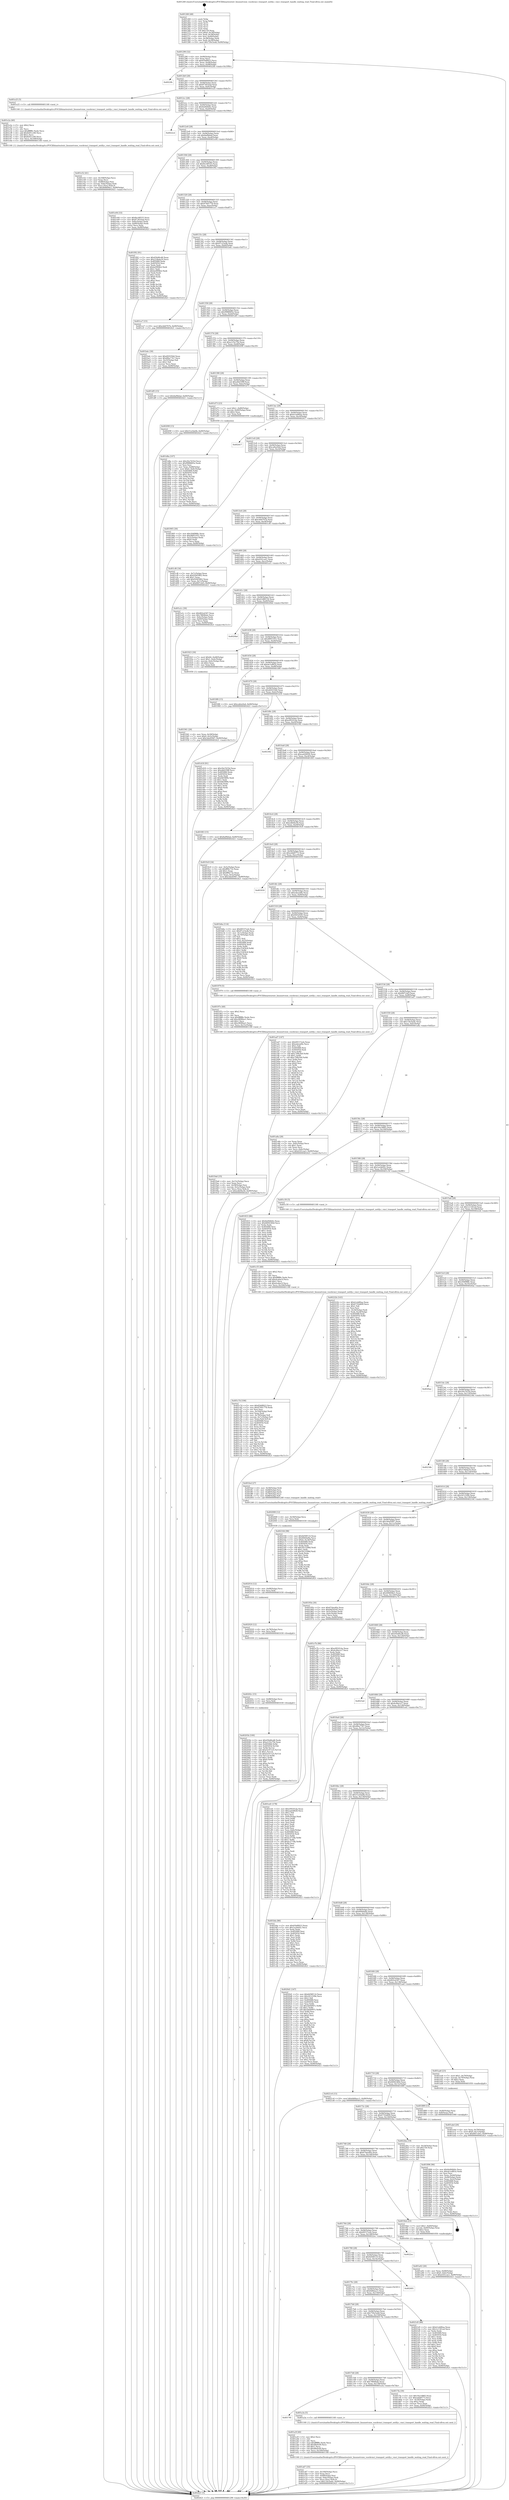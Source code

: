 digraph "0x401260" {
  label = "0x401260 (/mnt/c/Users/mathe/Desktop/tcc/POCII/binaries/extr_linuxnetvmw_vsockvmci_transport_notify.c_vmci_transport_handle_waiting_read_Final-ollvm.out::main(0))"
  labelloc = "t"
  node[shape=record]

  Entry [label="",width=0.3,height=0.3,shape=circle,fillcolor=black,style=filled]
  "0x401290" [label="{
     0x401290 [32]\l
     | [instrs]\l
     &nbsp;&nbsp;0x401290 \<+6\>: mov -0x90(%rbp),%eax\l
     &nbsp;&nbsp;0x401296 \<+2\>: mov %eax,%ecx\l
     &nbsp;&nbsp;0x401298 \<+6\>: sub $0x83bf8923,%ecx\l
     &nbsp;&nbsp;0x40129e \<+6\>: mov %eax,-0x94(%rbp)\l
     &nbsp;&nbsp;0x4012a4 \<+6\>: mov %ecx,-0x98(%rbp)\l
     &nbsp;&nbsp;0x4012aa \<+6\>: je 00000000004022fb \<main+0x109b\>\l
  }"]
  "0x4022fb" [label="{
     0x4022fb\l
  }", style=dashed]
  "0x4012b0" [label="{
     0x4012b0 [28]\l
     | [instrs]\l
     &nbsp;&nbsp;0x4012b0 \<+5\>: jmp 00000000004012b5 \<main+0x55\>\l
     &nbsp;&nbsp;0x4012b5 \<+6\>: mov -0x94(%rbp),%eax\l
     &nbsp;&nbsp;0x4012bb \<+5\>: sub $0x87361bad,%eax\l
     &nbsp;&nbsp;0x4012c0 \<+6\>: mov %eax,-0x9c(%rbp)\l
     &nbsp;&nbsp;0x4012c6 \<+6\>: je 0000000000401e25 \<main+0xbc5\>\l
  }"]
  Exit [label="",width=0.3,height=0.3,shape=circle,fillcolor=black,style=filled,peripheries=2]
  "0x401e25" [label="{
     0x401e25 [5]\l
     | [instrs]\l
     &nbsp;&nbsp;0x401e25 \<+5\>: call 0000000000401160 \<next_i\>\l
     | [calls]\l
     &nbsp;&nbsp;0x401160 \{1\} (/mnt/c/Users/mathe/Desktop/tcc/POCII/binaries/extr_linuxnetvmw_vsockvmci_transport_notify.c_vmci_transport_handle_waiting_read_Final-ollvm.out::next_i)\l
  }"]
  "0x4012cc" [label="{
     0x4012cc [28]\l
     | [instrs]\l
     &nbsp;&nbsp;0x4012cc \<+5\>: jmp 00000000004012d1 \<main+0x71\>\l
     &nbsp;&nbsp;0x4012d1 \<+6\>: mov -0x94(%rbp),%eax\l
     &nbsp;&nbsp;0x4012d7 \<+5\>: sub $0x8a944b0c,%eax\l
     &nbsp;&nbsp;0x4012dc \<+6\>: mov %eax,-0xa0(%rbp)\l
     &nbsp;&nbsp;0x4012e2 \<+6\>: je 00000000004022cd \<main+0x106d\>\l
  }"]
  "0x40203b" [label="{
     0x40203b [100]\l
     | [instrs]\l
     &nbsp;&nbsp;0x40203b \<+5\>: mov $0x45b46cd6,%edx\l
     &nbsp;&nbsp;0x402040 \<+5\>: mov $0xa125e75b,%eax\l
     &nbsp;&nbsp;0x402045 \<+8\>: mov 0x405068,%r9d\l
     &nbsp;&nbsp;0x40204d \<+8\>: mov 0x405054,%r10d\l
     &nbsp;&nbsp;0x402055 \<+3\>: mov %r9d,%r11d\l
     &nbsp;&nbsp;0x402058 \<+7\>: add $0xf3c97125,%r11d\l
     &nbsp;&nbsp;0x40205f \<+4\>: sub $0x1,%r11d\l
     &nbsp;&nbsp;0x402063 \<+7\>: sub $0xf3c97125,%r11d\l
     &nbsp;&nbsp;0x40206a \<+4\>: imul %r11d,%r9d\l
     &nbsp;&nbsp;0x40206e \<+4\>: and $0x1,%r9d\l
     &nbsp;&nbsp;0x402072 \<+4\>: cmp $0x0,%r9d\l
     &nbsp;&nbsp;0x402076 \<+3\>: sete %bl\l
     &nbsp;&nbsp;0x402079 \<+4\>: cmp $0xa,%r10d\l
     &nbsp;&nbsp;0x40207d \<+4\>: setl %r14b\l
     &nbsp;&nbsp;0x402081 \<+3\>: mov %bl,%r15b\l
     &nbsp;&nbsp;0x402084 \<+3\>: and %r14b,%r15b\l
     &nbsp;&nbsp;0x402087 \<+3\>: xor %r14b,%bl\l
     &nbsp;&nbsp;0x40208a \<+3\>: or %bl,%r15b\l
     &nbsp;&nbsp;0x40208d \<+4\>: test $0x1,%r15b\l
     &nbsp;&nbsp;0x402091 \<+3\>: cmovne %eax,%edx\l
     &nbsp;&nbsp;0x402094 \<+6\>: mov %edx,-0x90(%rbp)\l
     &nbsp;&nbsp;0x40209a \<+5\>: jmp 0000000000402421 \<main+0x11c1\>\l
  }"]
  "0x4022cd" [label="{
     0x4022cd\l
  }", style=dashed]
  "0x4012e8" [label="{
     0x4012e8 [28]\l
     | [instrs]\l
     &nbsp;&nbsp;0x4012e8 \<+5\>: jmp 00000000004012ed \<main+0x8d\>\l
     &nbsp;&nbsp;0x4012ed \<+6\>: mov -0x94(%rbp),%eax\l
     &nbsp;&nbsp;0x4012f3 \<+5\>: sub $0x8af9bfad,%eax\l
     &nbsp;&nbsp;0x4012f8 \<+6\>: mov %eax,-0xa4(%rbp)\l
     &nbsp;&nbsp;0x4012fe \<+6\>: je 0000000000401e04 \<main+0xba4\>\l
  }"]
  "0x40202c" [label="{
     0x40202c [15]\l
     | [instrs]\l
     &nbsp;&nbsp;0x40202c \<+7\>: mov -0x88(%rbp),%rcx\l
     &nbsp;&nbsp;0x402033 \<+3\>: mov %rcx,%rdi\l
     &nbsp;&nbsp;0x402036 \<+5\>: call 0000000000401030 \<free@plt\>\l
     | [calls]\l
     &nbsp;&nbsp;0x401030 \{1\} (unknown)\l
  }"]
  "0x401e04" [label="{
     0x401e04 [33]\l
     | [instrs]\l
     &nbsp;&nbsp;0x401e04 \<+5\>: mov $0x8ec48525,%eax\l
     &nbsp;&nbsp;0x401e09 \<+5\>: mov $0x87361bad,%ecx\l
     &nbsp;&nbsp;0x401e0e \<+6\>: mov -0x8c(%rbp),%edx\l
     &nbsp;&nbsp;0x401e14 \<+3\>: cmp -0x80(%rbp),%edx\l
     &nbsp;&nbsp;0x401e17 \<+3\>: cmovl %ecx,%eax\l
     &nbsp;&nbsp;0x401e1a \<+6\>: mov %eax,-0x90(%rbp)\l
     &nbsp;&nbsp;0x401e20 \<+5\>: jmp 0000000000402421 \<main+0x11c1\>\l
  }"]
  "0x401304" [label="{
     0x401304 [28]\l
     | [instrs]\l
     &nbsp;&nbsp;0x401304 \<+5\>: jmp 0000000000401309 \<main+0xa9\>\l
     &nbsp;&nbsp;0x401309 \<+6\>: mov -0x94(%rbp),%eax\l
     &nbsp;&nbsp;0x40130f \<+5\>: sub $0x8ec48525,%eax\l
     &nbsp;&nbsp;0x401314 \<+6\>: mov %eax,-0xa8(%rbp)\l
     &nbsp;&nbsp;0x40131a \<+6\>: je 0000000000401f92 \<main+0xd32\>\l
  }"]
  "0x402020" [label="{
     0x402020 [12]\l
     | [instrs]\l
     &nbsp;&nbsp;0x402020 \<+4\>: mov -0x78(%rbp),%rcx\l
     &nbsp;&nbsp;0x402024 \<+3\>: mov %rcx,%rdi\l
     &nbsp;&nbsp;0x402027 \<+5\>: call 0000000000401030 \<free@plt\>\l
     | [calls]\l
     &nbsp;&nbsp;0x401030 \{1\} (unknown)\l
  }"]
  "0x401f92" [label="{
     0x401f92 [91]\l
     | [instrs]\l
     &nbsp;&nbsp;0x401f92 \<+5\>: mov $0x45b46cd6,%eax\l
     &nbsp;&nbsp;0x401f97 \<+5\>: mov $0x214bda16,%ecx\l
     &nbsp;&nbsp;0x401f9c \<+7\>: mov 0x405068,%edx\l
     &nbsp;&nbsp;0x401fa3 \<+7\>: mov 0x405054,%esi\l
     &nbsp;&nbsp;0x401faa \<+2\>: mov %edx,%edi\l
     &nbsp;&nbsp;0x401fac \<+6\>: add $0xbe99f4b2,%edi\l
     &nbsp;&nbsp;0x401fb2 \<+3\>: sub $0x1,%edi\l
     &nbsp;&nbsp;0x401fb5 \<+6\>: sub $0xbe99f4b2,%edi\l
     &nbsp;&nbsp;0x401fbb \<+3\>: imul %edi,%edx\l
     &nbsp;&nbsp;0x401fbe \<+3\>: and $0x1,%edx\l
     &nbsp;&nbsp;0x401fc1 \<+3\>: cmp $0x0,%edx\l
     &nbsp;&nbsp;0x401fc4 \<+4\>: sete %r8b\l
     &nbsp;&nbsp;0x401fc8 \<+3\>: cmp $0xa,%esi\l
     &nbsp;&nbsp;0x401fcb \<+4\>: setl %r9b\l
     &nbsp;&nbsp;0x401fcf \<+3\>: mov %r8b,%r10b\l
     &nbsp;&nbsp;0x401fd2 \<+3\>: and %r9b,%r10b\l
     &nbsp;&nbsp;0x401fd5 \<+3\>: xor %r9b,%r8b\l
     &nbsp;&nbsp;0x401fd8 \<+3\>: or %r8b,%r10b\l
     &nbsp;&nbsp;0x401fdb \<+4\>: test $0x1,%r10b\l
     &nbsp;&nbsp;0x401fdf \<+3\>: cmovne %ecx,%eax\l
     &nbsp;&nbsp;0x401fe2 \<+6\>: mov %eax,-0x90(%rbp)\l
     &nbsp;&nbsp;0x401fe8 \<+5\>: jmp 0000000000402421 \<main+0x11c1\>\l
  }"]
  "0x401320" [label="{
     0x401320 [28]\l
     | [instrs]\l
     &nbsp;&nbsp;0x401320 \<+5\>: jmp 0000000000401325 \<main+0xc5\>\l
     &nbsp;&nbsp;0x401325 \<+6\>: mov -0x94(%rbp),%eax\l
     &nbsp;&nbsp;0x40132b \<+5\>: sub $0x97491778,%eax\l
     &nbsp;&nbsp;0x401330 \<+6\>: mov %eax,-0xac(%rbp)\l
     &nbsp;&nbsp;0x401336 \<+6\>: je 0000000000401ce7 \<main+0xa87\>\l
  }"]
  "0x402014" [label="{
     0x402014 [12]\l
     | [instrs]\l
     &nbsp;&nbsp;0x402014 \<+4\>: mov -0x68(%rbp),%rcx\l
     &nbsp;&nbsp;0x402018 \<+3\>: mov %rcx,%rdi\l
     &nbsp;&nbsp;0x40201b \<+5\>: call 0000000000401030 \<free@plt\>\l
     | [calls]\l
     &nbsp;&nbsp;0x401030 \{1\} (unknown)\l
  }"]
  "0x401ce7" [label="{
     0x401ce7 [15]\l
     | [instrs]\l
     &nbsp;&nbsp;0x401ce7 \<+10\>: movl $0xcbb0767b,-0x90(%rbp)\l
     &nbsp;&nbsp;0x401cf1 \<+5\>: jmp 0000000000402421 \<main+0x11c1\>\l
  }"]
  "0x40133c" [label="{
     0x40133c [28]\l
     | [instrs]\l
     &nbsp;&nbsp;0x40133c \<+5\>: jmp 0000000000401341 \<main+0xe1\>\l
     &nbsp;&nbsp;0x401341 \<+6\>: mov -0x94(%rbp),%eax\l
     &nbsp;&nbsp;0x401347 \<+5\>: sub $0x97c23edb,%eax\l
     &nbsp;&nbsp;0x40134c \<+6\>: mov %eax,-0xb0(%rbp)\l
     &nbsp;&nbsp;0x401352 \<+6\>: je 0000000000401bdc \<main+0x97c\>\l
  }"]
  "0x402008" [label="{
     0x402008 [12]\l
     | [instrs]\l
     &nbsp;&nbsp;0x402008 \<+4\>: mov -0x58(%rbp),%rcx\l
     &nbsp;&nbsp;0x40200c \<+3\>: mov %rcx,%rdi\l
     &nbsp;&nbsp;0x40200f \<+5\>: call 0000000000401030 \<free@plt\>\l
     | [calls]\l
     &nbsp;&nbsp;0x401030 \{1\} (unknown)\l
  }"]
  "0x401bdc" [label="{
     0x401bdc [30]\l
     | [instrs]\l
     &nbsp;&nbsp;0x401bdc \<+5\>: mov $0xdf2035b6,%eax\l
     &nbsp;&nbsp;0x401be1 \<+5\>: mov $0x4fba77b7,%ecx\l
     &nbsp;&nbsp;0x401be6 \<+3\>: mov -0x25(%rbp),%dl\l
     &nbsp;&nbsp;0x401be9 \<+3\>: test $0x1,%dl\l
     &nbsp;&nbsp;0x401bec \<+3\>: cmovne %ecx,%eax\l
     &nbsp;&nbsp;0x401bef \<+6\>: mov %eax,-0x90(%rbp)\l
     &nbsp;&nbsp;0x401bf5 \<+5\>: jmp 0000000000402421 \<main+0x11c1\>\l
  }"]
  "0x401358" [label="{
     0x401358 [28]\l
     | [instrs]\l
     &nbsp;&nbsp;0x401358 \<+5\>: jmp 000000000040135d \<main+0xfd\>\l
     &nbsp;&nbsp;0x40135d \<+6\>: mov -0x94(%rbp),%eax\l
     &nbsp;&nbsp;0x401363 \<+5\>: sub $0x9988665e,%eax\l
     &nbsp;&nbsp;0x401368 \<+6\>: mov %eax,-0xb4(%rbp)\l
     &nbsp;&nbsp;0x40136e \<+6\>: je 0000000000401df5 \<main+0xb95\>\l
  }"]
  "0x401e52" [label="{
     0x401e52 [41]\l
     | [instrs]\l
     &nbsp;&nbsp;0x401e52 \<+6\>: mov -0x168(%rbp),%ecx\l
     &nbsp;&nbsp;0x401e58 \<+3\>: imul %eax,%ecx\l
     &nbsp;&nbsp;0x401e5b \<+7\>: mov -0x88(%rbp),%rsi\l
     &nbsp;&nbsp;0x401e62 \<+7\>: movslq -0x8c(%rbp),%rdi\l
     &nbsp;&nbsp;0x401e69 \<+3\>: mov %ecx,(%rsi,%rdi,4)\l
     &nbsp;&nbsp;0x401e6c \<+10\>: movl $0x406694e1,-0x90(%rbp)\l
     &nbsp;&nbsp;0x401e76 \<+5\>: jmp 0000000000402421 \<main+0x11c1\>\l
  }"]
  "0x401df5" [label="{
     0x401df5 [15]\l
     | [instrs]\l
     &nbsp;&nbsp;0x401df5 \<+10\>: movl $0x8af9bfad,-0x90(%rbp)\l
     &nbsp;&nbsp;0x401dff \<+5\>: jmp 0000000000402421 \<main+0x11c1\>\l
  }"]
  "0x401374" [label="{
     0x401374 [28]\l
     | [instrs]\l
     &nbsp;&nbsp;0x401374 \<+5\>: jmp 0000000000401379 \<main+0x119\>\l
     &nbsp;&nbsp;0x401379 \<+6\>: mov -0x94(%rbp),%eax\l
     &nbsp;&nbsp;0x40137f \<+5\>: sub $0xa125e75b,%eax\l
     &nbsp;&nbsp;0x401384 \<+6\>: mov %eax,-0xb8(%rbp)\l
     &nbsp;&nbsp;0x40138a \<+6\>: je 000000000040209f \<main+0xe3f\>\l
  }"]
  "0x401e2a" [label="{
     0x401e2a [40]\l
     | [instrs]\l
     &nbsp;&nbsp;0x401e2a \<+5\>: mov $0x2,%ecx\l
     &nbsp;&nbsp;0x401e2f \<+1\>: cltd\l
     &nbsp;&nbsp;0x401e30 \<+2\>: idiv %ecx\l
     &nbsp;&nbsp;0x401e32 \<+6\>: imul $0xfffffffe,%edx,%ecx\l
     &nbsp;&nbsp;0x401e38 \<+6\>: add $0x8201cc60,%ecx\l
     &nbsp;&nbsp;0x401e3e \<+3\>: add $0x1,%ecx\l
     &nbsp;&nbsp;0x401e41 \<+6\>: sub $0x8201cc60,%ecx\l
     &nbsp;&nbsp;0x401e47 \<+6\>: mov %ecx,-0x168(%rbp)\l
     &nbsp;&nbsp;0x401e4d \<+5\>: call 0000000000401160 \<next_i\>\l
     | [calls]\l
     &nbsp;&nbsp;0x401160 \{1\} (/mnt/c/Users/mathe/Desktop/tcc/POCII/binaries/extr_linuxnetvmw_vsockvmci_transport_notify.c_vmci_transport_handle_waiting_read_Final-ollvm.out::next_i)\l
  }"]
  "0x40209f" [label="{
     0x40209f [15]\l
     | [instrs]\l
     &nbsp;&nbsp;0x40209f \<+10\>: movl $0x51a5da0b,-0x90(%rbp)\l
     &nbsp;&nbsp;0x4020a9 \<+5\>: jmp 0000000000402421 \<main+0x11c1\>\l
  }"]
  "0x401390" [label="{
     0x401390 [28]\l
     | [instrs]\l
     &nbsp;&nbsp;0x401390 \<+5\>: jmp 0000000000401395 \<main+0x135\>\l
     &nbsp;&nbsp;0x401395 \<+6\>: mov -0x94(%rbp),%eax\l
     &nbsp;&nbsp;0x40139b \<+5\>: sub $0xa8d259ff,%eax\l
     &nbsp;&nbsp;0x4013a0 \<+6\>: mov %eax,-0xbc(%rbp)\l
     &nbsp;&nbsp;0x4013a6 \<+6\>: je 0000000000401d73 \<main+0xb13\>\l
  }"]
  "0x401d8a" [label="{
     0x401d8a [107]\l
     | [instrs]\l
     &nbsp;&nbsp;0x401d8a \<+5\>: mov $0x20a7435d,%ecx\l
     &nbsp;&nbsp;0x401d8f \<+5\>: mov $0x9988665e,%edx\l
     &nbsp;&nbsp;0x401d94 \<+2\>: xor %esi,%esi\l
     &nbsp;&nbsp;0x401d96 \<+7\>: mov %rax,-0x88(%rbp)\l
     &nbsp;&nbsp;0x401d9d \<+10\>: movl $0x0,-0x8c(%rbp)\l
     &nbsp;&nbsp;0x401da7 \<+8\>: mov 0x405068,%r8d\l
     &nbsp;&nbsp;0x401daf \<+8\>: mov 0x405054,%r9d\l
     &nbsp;&nbsp;0x401db7 \<+3\>: sub $0x1,%esi\l
     &nbsp;&nbsp;0x401dba \<+3\>: mov %r8d,%r10d\l
     &nbsp;&nbsp;0x401dbd \<+3\>: add %esi,%r10d\l
     &nbsp;&nbsp;0x401dc0 \<+4\>: imul %r10d,%r8d\l
     &nbsp;&nbsp;0x401dc4 \<+4\>: and $0x1,%r8d\l
     &nbsp;&nbsp;0x401dc8 \<+4\>: cmp $0x0,%r8d\l
     &nbsp;&nbsp;0x401dcc \<+4\>: sete %r11b\l
     &nbsp;&nbsp;0x401dd0 \<+4\>: cmp $0xa,%r9d\l
     &nbsp;&nbsp;0x401dd4 \<+3\>: setl %bl\l
     &nbsp;&nbsp;0x401dd7 \<+3\>: mov %r11b,%r14b\l
     &nbsp;&nbsp;0x401dda \<+3\>: and %bl,%r14b\l
     &nbsp;&nbsp;0x401ddd \<+3\>: xor %bl,%r11b\l
     &nbsp;&nbsp;0x401de0 \<+3\>: or %r11b,%r14b\l
     &nbsp;&nbsp;0x401de3 \<+4\>: test $0x1,%r14b\l
     &nbsp;&nbsp;0x401de7 \<+3\>: cmovne %edx,%ecx\l
     &nbsp;&nbsp;0x401dea \<+6\>: mov %ecx,-0x90(%rbp)\l
     &nbsp;&nbsp;0x401df0 \<+5\>: jmp 0000000000402421 \<main+0x11c1\>\l
  }"]
  "0x401d73" [label="{
     0x401d73 [23]\l
     | [instrs]\l
     &nbsp;&nbsp;0x401d73 \<+7\>: movl $0x1,-0x80(%rbp)\l
     &nbsp;&nbsp;0x401d7a \<+4\>: movslq -0x80(%rbp),%rax\l
     &nbsp;&nbsp;0x401d7e \<+4\>: shl $0x2,%rax\l
     &nbsp;&nbsp;0x401d82 \<+3\>: mov %rax,%rdi\l
     &nbsp;&nbsp;0x401d85 \<+5\>: call 0000000000401050 \<malloc@plt\>\l
     | [calls]\l
     &nbsp;&nbsp;0x401050 \{1\} (unknown)\l
  }"]
  "0x4013ac" [label="{
     0x4013ac [28]\l
     | [instrs]\l
     &nbsp;&nbsp;0x4013ac \<+5\>: jmp 00000000004013b1 \<main+0x151\>\l
     &nbsp;&nbsp;0x4013b1 \<+6\>: mov -0x94(%rbp),%eax\l
     &nbsp;&nbsp;0x4013b7 \<+5\>: sub $0xb1eb80aa,%eax\l
     &nbsp;&nbsp;0x4013bc \<+6\>: mov %eax,-0xc0(%rbp)\l
     &nbsp;&nbsp;0x4013c2 \<+6\>: je 0000000000402417 \<main+0x11b7\>\l
  }"]
  "0x401c7d" [label="{
     0x401c7d [106]\l
     | [instrs]\l
     &nbsp;&nbsp;0x401c7d \<+5\>: mov $0x83bf8923,%ecx\l
     &nbsp;&nbsp;0x401c82 \<+5\>: mov $0x97491778,%edx\l
     &nbsp;&nbsp;0x401c87 \<+2\>: xor %esi,%esi\l
     &nbsp;&nbsp;0x401c89 \<+6\>: mov -0x164(%rbp),%edi\l
     &nbsp;&nbsp;0x401c8f \<+3\>: imul %eax,%edi\l
     &nbsp;&nbsp;0x401c92 \<+4\>: mov -0x78(%rbp),%r8\l
     &nbsp;&nbsp;0x401c96 \<+4\>: movslq -0x7c(%rbp),%r9\l
     &nbsp;&nbsp;0x401c9a \<+4\>: mov %edi,(%r8,%r9,4)\l
     &nbsp;&nbsp;0x401c9e \<+7\>: mov 0x405068,%eax\l
     &nbsp;&nbsp;0x401ca5 \<+7\>: mov 0x405054,%edi\l
     &nbsp;&nbsp;0x401cac \<+3\>: sub $0x1,%esi\l
     &nbsp;&nbsp;0x401caf \<+3\>: mov %eax,%r10d\l
     &nbsp;&nbsp;0x401cb2 \<+3\>: add %esi,%r10d\l
     &nbsp;&nbsp;0x401cb5 \<+4\>: imul %r10d,%eax\l
     &nbsp;&nbsp;0x401cb9 \<+3\>: and $0x1,%eax\l
     &nbsp;&nbsp;0x401cbc \<+3\>: cmp $0x0,%eax\l
     &nbsp;&nbsp;0x401cbf \<+4\>: sete %r11b\l
     &nbsp;&nbsp;0x401cc3 \<+3\>: cmp $0xa,%edi\l
     &nbsp;&nbsp;0x401cc6 \<+3\>: setl %bl\l
     &nbsp;&nbsp;0x401cc9 \<+3\>: mov %r11b,%r14b\l
     &nbsp;&nbsp;0x401ccc \<+3\>: and %bl,%r14b\l
     &nbsp;&nbsp;0x401ccf \<+3\>: xor %bl,%r11b\l
     &nbsp;&nbsp;0x401cd2 \<+3\>: or %r11b,%r14b\l
     &nbsp;&nbsp;0x401cd5 \<+4\>: test $0x1,%r14b\l
     &nbsp;&nbsp;0x401cd9 \<+3\>: cmovne %edx,%ecx\l
     &nbsp;&nbsp;0x401cdc \<+6\>: mov %ecx,-0x90(%rbp)\l
     &nbsp;&nbsp;0x401ce2 \<+5\>: jmp 0000000000402421 \<main+0x11c1\>\l
  }"]
  "0x402417" [label="{
     0x402417\l
  }", style=dashed]
  "0x4013c8" [label="{
     0x4013c8 [28]\l
     | [instrs]\l
     &nbsp;&nbsp;0x4013c8 \<+5\>: jmp 00000000004013cd \<main+0x16d\>\l
     &nbsp;&nbsp;0x4013cd \<+6\>: mov -0x94(%rbp),%eax\l
     &nbsp;&nbsp;0x4013d3 \<+5\>: sub $0xca6ee0a4,%eax\l
     &nbsp;&nbsp;0x4013d8 \<+6\>: mov %eax,-0xc4(%rbp)\l
     &nbsp;&nbsp;0x4013de \<+6\>: je 0000000000401905 \<main+0x6a5\>\l
  }"]
  "0x401c55" [label="{
     0x401c55 [40]\l
     | [instrs]\l
     &nbsp;&nbsp;0x401c55 \<+5\>: mov $0x2,%ecx\l
     &nbsp;&nbsp;0x401c5a \<+1\>: cltd\l
     &nbsp;&nbsp;0x401c5b \<+2\>: idiv %ecx\l
     &nbsp;&nbsp;0x401c5d \<+6\>: imul $0xfffffffe,%edx,%ecx\l
     &nbsp;&nbsp;0x401c63 \<+6\>: add $0xdcafae1f,%ecx\l
     &nbsp;&nbsp;0x401c69 \<+3\>: add $0x1,%ecx\l
     &nbsp;&nbsp;0x401c6c \<+6\>: sub $0xdcafae1f,%ecx\l
     &nbsp;&nbsp;0x401c72 \<+6\>: mov %ecx,-0x164(%rbp)\l
     &nbsp;&nbsp;0x401c78 \<+5\>: call 0000000000401160 \<next_i\>\l
     | [calls]\l
     &nbsp;&nbsp;0x401160 \{1\} (/mnt/c/Users/mathe/Desktop/tcc/POCII/binaries/extr_linuxnetvmw_vsockvmci_transport_notify.c_vmci_transport_handle_waiting_read_Final-ollvm.out::next_i)\l
  }"]
  "0x401905" [label="{
     0x401905 [30]\l
     | [instrs]\l
     &nbsp;&nbsp;0x401905 \<+5\>: mov $0x204f988c,%eax\l
     &nbsp;&nbsp;0x40190a \<+5\>: mov $0xd8951051,%ecx\l
     &nbsp;&nbsp;0x40190f \<+3\>: mov -0x2c(%rbp),%edx\l
     &nbsp;&nbsp;0x401912 \<+3\>: cmp $0x0,%edx\l
     &nbsp;&nbsp;0x401915 \<+3\>: cmove %ecx,%eax\l
     &nbsp;&nbsp;0x401918 \<+6\>: mov %eax,-0x90(%rbp)\l
     &nbsp;&nbsp;0x40191e \<+5\>: jmp 0000000000402421 \<main+0x11c1\>\l
  }"]
  "0x4013e4" [label="{
     0x4013e4 [28]\l
     | [instrs]\l
     &nbsp;&nbsp;0x4013e4 \<+5\>: jmp 00000000004013e9 \<main+0x189\>\l
     &nbsp;&nbsp;0x4013e9 \<+6\>: mov -0x94(%rbp),%eax\l
     &nbsp;&nbsp;0x4013ef \<+5\>: sub $0xcbb0767b,%eax\l
     &nbsp;&nbsp;0x4013f4 \<+6\>: mov %eax,-0xc8(%rbp)\l
     &nbsp;&nbsp;0x4013fa \<+6\>: je 0000000000401cf6 \<main+0xa96\>\l
  }"]
  "0x401abd" [label="{
     0x401abd [26]\l
     | [instrs]\l
     &nbsp;&nbsp;0x401abd \<+4\>: mov %rax,-0x78(%rbp)\l
     &nbsp;&nbsp;0x401ac1 \<+7\>: movl $0x0,-0x7c(%rbp)\l
     &nbsp;&nbsp;0x401ac8 \<+10\>: movl $0xf607cbf3,-0x90(%rbp)\l
     &nbsp;&nbsp;0x401ad2 \<+5\>: jmp 0000000000402421 \<main+0x11c1\>\l
  }"]
  "0x401cf6" [label="{
     0x401cf6 [34]\l
     | [instrs]\l
     &nbsp;&nbsp;0x401cf6 \<+3\>: mov -0x7c(%rbp),%eax\l
     &nbsp;&nbsp;0x401cf9 \<+5\>: sub $0xf2045962,%eax\l
     &nbsp;&nbsp;0x401cfe \<+3\>: add $0x1,%eax\l
     &nbsp;&nbsp;0x401d01 \<+5\>: add $0xf2045962,%eax\l
     &nbsp;&nbsp;0x401d06 \<+3\>: mov %eax,-0x7c(%rbp)\l
     &nbsp;&nbsp;0x401d09 \<+10\>: movl $0xf607cbf3,-0x90(%rbp)\l
     &nbsp;&nbsp;0x401d13 \<+5\>: jmp 0000000000402421 \<main+0x11c1\>\l
  }"]
  "0x401400" [label="{
     0x401400 [28]\l
     | [instrs]\l
     &nbsp;&nbsp;0x401400 \<+5\>: jmp 0000000000401405 \<main+0x1a5\>\l
     &nbsp;&nbsp;0x401405 \<+6\>: mov -0x94(%rbp),%eax\l
     &nbsp;&nbsp;0x40140b \<+5\>: sub $0xd161cae1,%eax\l
     &nbsp;&nbsp;0x401410 \<+6\>: mov %eax,-0xcc(%rbp)\l
     &nbsp;&nbsp;0x401416 \<+6\>: je 0000000000401a1c \<main+0x7bc\>\l
  }"]
  "0x401a67" [label="{
     0x401a67 [35]\l
     | [instrs]\l
     &nbsp;&nbsp;0x401a67 \<+6\>: mov -0x160(%rbp),%ecx\l
     &nbsp;&nbsp;0x401a6d \<+3\>: imul %eax,%ecx\l
     &nbsp;&nbsp;0x401a70 \<+4\>: mov -0x68(%rbp),%rsi\l
     &nbsp;&nbsp;0x401a74 \<+4\>: movslq -0x6c(%rbp),%rdi\l
     &nbsp;&nbsp;0x401a78 \<+3\>: mov %ecx,(%rsi,%rdi,4)\l
     &nbsp;&nbsp;0x401a7b \<+10\>: movl $0x13b1ba4c,-0x90(%rbp)\l
     &nbsp;&nbsp;0x401a85 \<+5\>: jmp 0000000000402421 \<main+0x11c1\>\l
  }"]
  "0x401a1c" [label="{
     0x401a1c [30]\l
     | [instrs]\l
     &nbsp;&nbsp;0x401a1c \<+5\>: mov $0x662ed347,%eax\l
     &nbsp;&nbsp;0x401a21 \<+5\>: mov $0x786f4bde,%ecx\l
     &nbsp;&nbsp;0x401a26 \<+3\>: mov -0x6c(%rbp),%edx\l
     &nbsp;&nbsp;0x401a29 \<+3\>: cmp -0x60(%rbp),%edx\l
     &nbsp;&nbsp;0x401a2c \<+3\>: cmovl %ecx,%eax\l
     &nbsp;&nbsp;0x401a2f \<+6\>: mov %eax,-0x90(%rbp)\l
     &nbsp;&nbsp;0x401a35 \<+5\>: jmp 0000000000402421 \<main+0x11c1\>\l
  }"]
  "0x40141c" [label="{
     0x40141c [28]\l
     | [instrs]\l
     &nbsp;&nbsp;0x40141c \<+5\>: jmp 0000000000401421 \<main+0x1c1\>\l
     &nbsp;&nbsp;0x401421 \<+6\>: mov -0x94(%rbp),%eax\l
     &nbsp;&nbsp;0x401427 \<+5\>: sub $0xd1d88134,%eax\l
     &nbsp;&nbsp;0x40142c \<+6\>: mov %eax,-0xd0(%rbp)\l
     &nbsp;&nbsp;0x401432 \<+6\>: je 00000000004020bd \<main+0xe5d\>\l
  }"]
  "0x401a3f" [label="{
     0x401a3f [40]\l
     | [instrs]\l
     &nbsp;&nbsp;0x401a3f \<+5\>: mov $0x2,%ecx\l
     &nbsp;&nbsp;0x401a44 \<+1\>: cltd\l
     &nbsp;&nbsp;0x401a45 \<+2\>: idiv %ecx\l
     &nbsp;&nbsp;0x401a47 \<+6\>: imul $0xfffffffe,%edx,%ecx\l
     &nbsp;&nbsp;0x401a4d \<+6\>: add $0x48e0cf0,%ecx\l
     &nbsp;&nbsp;0x401a53 \<+3\>: add $0x1,%ecx\l
     &nbsp;&nbsp;0x401a56 \<+6\>: sub $0x48e0cf0,%ecx\l
     &nbsp;&nbsp;0x401a5c \<+6\>: mov %ecx,-0x160(%rbp)\l
     &nbsp;&nbsp;0x401a62 \<+5\>: call 0000000000401160 \<next_i\>\l
     | [calls]\l
     &nbsp;&nbsp;0x401160 \{1\} (/mnt/c/Users/mathe/Desktop/tcc/POCII/binaries/extr_linuxnetvmw_vsockvmci_transport_notify.c_vmci_transport_handle_waiting_read_Final-ollvm.out::next_i)\l
  }"]
  "0x4020bd" [label="{
     0x4020bd\l
  }", style=dashed]
  "0x401438" [label="{
     0x401438 [28]\l
     | [instrs]\l
     &nbsp;&nbsp;0x401438 \<+5\>: jmp 000000000040143d \<main+0x1dd\>\l
     &nbsp;&nbsp;0x40143d \<+6\>: mov -0x94(%rbp),%eax\l
     &nbsp;&nbsp;0x401443 \<+5\>: sub $0xd8951051,%eax\l
     &nbsp;&nbsp;0x401448 \<+6\>: mov %eax,-0xd4(%rbp)\l
     &nbsp;&nbsp;0x40144e \<+6\>: je 0000000000401923 \<main+0x6c3\>\l
  }"]
  "0x4017f0" [label="{
     0x4017f0\l
  }", style=dashed]
  "0x401923" [label="{
     0x401923 [30]\l
     | [instrs]\l
     &nbsp;&nbsp;0x401923 \<+7\>: movl $0x64,-0x48(%rbp)\l
     &nbsp;&nbsp;0x40192a \<+7\>: movl $0x1,-0x4c(%rbp)\l
     &nbsp;&nbsp;0x401931 \<+4\>: movslq -0x4c(%rbp),%rax\l
     &nbsp;&nbsp;0x401935 \<+4\>: shl $0x2,%rax\l
     &nbsp;&nbsp;0x401939 \<+3\>: mov %rax,%rdi\l
     &nbsp;&nbsp;0x40193c \<+5\>: call 0000000000401050 \<malloc@plt\>\l
     | [calls]\l
     &nbsp;&nbsp;0x401050 \{1\} (unknown)\l
  }"]
  "0x401454" [label="{
     0x401454 [28]\l
     | [instrs]\l
     &nbsp;&nbsp;0x401454 \<+5\>: jmp 0000000000401459 \<main+0x1f9\>\l
     &nbsp;&nbsp;0x401459 \<+6\>: mov -0x94(%rbp),%eax\l
     &nbsp;&nbsp;0x40145f \<+5\>: sub $0xde1e881b,%eax\l
     &nbsp;&nbsp;0x401464 \<+6\>: mov %eax,-0xd8(%rbp)\l
     &nbsp;&nbsp;0x40146a \<+6\>: je 00000000004018f6 \<main+0x696\>\l
  }"]
  "0x401a3a" [label="{
     0x401a3a [5]\l
     | [instrs]\l
     &nbsp;&nbsp;0x401a3a \<+5\>: call 0000000000401160 \<next_i\>\l
     | [calls]\l
     &nbsp;&nbsp;0x401160 \{1\} (/mnt/c/Users/mathe/Desktop/tcc/POCII/binaries/extr_linuxnetvmw_vsockvmci_transport_notify.c_vmci_transport_handle_waiting_read_Final-ollvm.out::next_i)\l
  }"]
  "0x4018f6" [label="{
     0x4018f6 [15]\l
     | [instrs]\l
     &nbsp;&nbsp;0x4018f6 \<+10\>: movl $0xca6ee0a4,-0x90(%rbp)\l
     &nbsp;&nbsp;0x401900 \<+5\>: jmp 0000000000402421 \<main+0x11c1\>\l
  }"]
  "0x401470" [label="{
     0x401470 [28]\l
     | [instrs]\l
     &nbsp;&nbsp;0x401470 \<+5\>: jmp 0000000000401475 \<main+0x215\>\l
     &nbsp;&nbsp;0x401475 \<+6\>: mov -0x94(%rbp),%eax\l
     &nbsp;&nbsp;0x40147b \<+5\>: sub $0xdf2035b6,%eax\l
     &nbsp;&nbsp;0x401480 \<+6\>: mov %eax,-0xdc(%rbp)\l
     &nbsp;&nbsp;0x401486 \<+6\>: je 0000000000401d18 \<main+0xab8\>\l
  }"]
  "0x401a02" [label="{
     0x401a02 [26]\l
     | [instrs]\l
     &nbsp;&nbsp;0x401a02 \<+4\>: mov %rax,-0x68(%rbp)\l
     &nbsp;&nbsp;0x401a06 \<+7\>: movl $0x0,-0x6c(%rbp)\l
     &nbsp;&nbsp;0x401a0d \<+10\>: movl $0xd161cae1,-0x90(%rbp)\l
     &nbsp;&nbsp;0x401a17 \<+5\>: jmp 0000000000402421 \<main+0x11c1\>\l
  }"]
  "0x401d18" [label="{
     0x401d18 [91]\l
     | [instrs]\l
     &nbsp;&nbsp;0x401d18 \<+5\>: mov $0x20a7435d,%eax\l
     &nbsp;&nbsp;0x401d1d \<+5\>: mov $0xa8d259ff,%ecx\l
     &nbsp;&nbsp;0x401d22 \<+7\>: mov 0x405068,%edx\l
     &nbsp;&nbsp;0x401d29 \<+7\>: mov 0x405054,%esi\l
     &nbsp;&nbsp;0x401d30 \<+2\>: mov %edx,%edi\l
     &nbsp;&nbsp;0x401d32 \<+6\>: add $0x64f38f9e,%edi\l
     &nbsp;&nbsp;0x401d38 \<+3\>: sub $0x1,%edi\l
     &nbsp;&nbsp;0x401d3b \<+6\>: sub $0x64f38f9e,%edi\l
     &nbsp;&nbsp;0x401d41 \<+3\>: imul %edi,%edx\l
     &nbsp;&nbsp;0x401d44 \<+3\>: and $0x1,%edx\l
     &nbsp;&nbsp;0x401d47 \<+3\>: cmp $0x0,%edx\l
     &nbsp;&nbsp;0x401d4a \<+4\>: sete %r8b\l
     &nbsp;&nbsp;0x401d4e \<+3\>: cmp $0xa,%esi\l
     &nbsp;&nbsp;0x401d51 \<+4\>: setl %r9b\l
     &nbsp;&nbsp;0x401d55 \<+3\>: mov %r8b,%r10b\l
     &nbsp;&nbsp;0x401d58 \<+3\>: and %r9b,%r10b\l
     &nbsp;&nbsp;0x401d5b \<+3\>: xor %r9b,%r8b\l
     &nbsp;&nbsp;0x401d5e \<+3\>: or %r8b,%r10b\l
     &nbsp;&nbsp;0x401d61 \<+4\>: test $0x1,%r10b\l
     &nbsp;&nbsp;0x401d65 \<+3\>: cmovne %ecx,%eax\l
     &nbsp;&nbsp;0x401d68 \<+6\>: mov %eax,-0x90(%rbp)\l
     &nbsp;&nbsp;0x401d6e \<+5\>: jmp 0000000000402421 \<main+0x11c1\>\l
  }"]
  "0x40148c" [label="{
     0x40148c [28]\l
     | [instrs]\l
     &nbsp;&nbsp;0x40148c \<+5\>: jmp 0000000000401491 \<main+0x231\>\l
     &nbsp;&nbsp;0x401491 \<+6\>: mov -0x94(%rbp),%eax\l
     &nbsp;&nbsp;0x401497 \<+5\>: sub $0xe09161da,%eax\l
     &nbsp;&nbsp;0x40149c \<+6\>: mov %eax,-0xe0(%rbp)\l
     &nbsp;&nbsp;0x4014a2 \<+6\>: je 0000000000402382 \<main+0x1122\>\l
  }"]
  "0x4019a6" [label="{
     0x4019a6 [35]\l
     | [instrs]\l
     &nbsp;&nbsp;0x4019a6 \<+6\>: mov -0x15c(%rbp),%ecx\l
     &nbsp;&nbsp;0x4019ac \<+3\>: imul %eax,%ecx\l
     &nbsp;&nbsp;0x4019af \<+4\>: mov -0x58(%rbp),%rsi\l
     &nbsp;&nbsp;0x4019b3 \<+4\>: movslq -0x5c(%rbp),%rdi\l
     &nbsp;&nbsp;0x4019b7 \<+3\>: mov %ecx,(%rsi,%rdi,4)\l
     &nbsp;&nbsp;0x4019ba \<+10\>: movl $0xedb04a56,-0x90(%rbp)\l
     &nbsp;&nbsp;0x4019c4 \<+5\>: jmp 0000000000402421 \<main+0x11c1\>\l
  }"]
  "0x402382" [label="{
     0x402382\l
  }", style=dashed]
  "0x4014a8" [label="{
     0x4014a8 [28]\l
     | [instrs]\l
     &nbsp;&nbsp;0x4014a8 \<+5\>: jmp 00000000004014ad \<main+0x24d\>\l
     &nbsp;&nbsp;0x4014ad \<+6\>: mov -0x94(%rbp),%eax\l
     &nbsp;&nbsp;0x4014b3 \<+5\>: sub $0xead26626,%eax\l
     &nbsp;&nbsp;0x4014b8 \<+6\>: mov %eax,-0xe4(%rbp)\l
     &nbsp;&nbsp;0x4014be \<+6\>: je 0000000000401f83 \<main+0xd23\>\l
  }"]
  "0x40197e" [label="{
     0x40197e [40]\l
     | [instrs]\l
     &nbsp;&nbsp;0x40197e \<+5\>: mov $0x2,%ecx\l
     &nbsp;&nbsp;0x401983 \<+1\>: cltd\l
     &nbsp;&nbsp;0x401984 \<+2\>: idiv %ecx\l
     &nbsp;&nbsp;0x401986 \<+6\>: imul $0xfffffffe,%edx,%ecx\l
     &nbsp;&nbsp;0x40198c \<+6\>: add $0xc8090ee1,%ecx\l
     &nbsp;&nbsp;0x401992 \<+3\>: add $0x1,%ecx\l
     &nbsp;&nbsp;0x401995 \<+6\>: sub $0xc8090ee1,%ecx\l
     &nbsp;&nbsp;0x40199b \<+6\>: mov %ecx,-0x15c(%rbp)\l
     &nbsp;&nbsp;0x4019a1 \<+5\>: call 0000000000401160 \<next_i\>\l
     | [calls]\l
     &nbsp;&nbsp;0x401160 \{1\} (/mnt/c/Users/mathe/Desktop/tcc/POCII/binaries/extr_linuxnetvmw_vsockvmci_transport_notify.c_vmci_transport_handle_waiting_read_Final-ollvm.out::next_i)\l
  }"]
  "0x401f83" [label="{
     0x401f83 [15]\l
     | [instrs]\l
     &nbsp;&nbsp;0x401f83 \<+10\>: movl $0x8af9bfad,-0x90(%rbp)\l
     &nbsp;&nbsp;0x401f8d \<+5\>: jmp 0000000000402421 \<main+0x11c1\>\l
  }"]
  "0x4014c4" [label="{
     0x4014c4 [28]\l
     | [instrs]\l
     &nbsp;&nbsp;0x4014c4 \<+5\>: jmp 00000000004014c9 \<main+0x269\>\l
     &nbsp;&nbsp;0x4014c9 \<+6\>: mov -0x94(%rbp),%eax\l
     &nbsp;&nbsp;0x4014cf \<+5\>: sub $0xedb04a56,%eax\l
     &nbsp;&nbsp;0x4014d4 \<+6\>: mov %eax,-0xe8(%rbp)\l
     &nbsp;&nbsp;0x4014da \<+6\>: je 00000000004019c9 \<main+0x769\>\l
  }"]
  "0x401941" [label="{
     0x401941 [26]\l
     | [instrs]\l
     &nbsp;&nbsp;0x401941 \<+4\>: mov %rax,-0x58(%rbp)\l
     &nbsp;&nbsp;0x401945 \<+7\>: movl $0x0,-0x5c(%rbp)\l
     &nbsp;&nbsp;0x40194c \<+10\>: movl $0x3ded5947,-0x90(%rbp)\l
     &nbsp;&nbsp;0x401956 \<+5\>: jmp 0000000000402421 \<main+0x11c1\>\l
  }"]
  "0x4019c9" [label="{
     0x4019c9 [34]\l
     | [instrs]\l
     &nbsp;&nbsp;0x4019c9 \<+3\>: mov -0x5c(%rbp),%eax\l
     &nbsp;&nbsp;0x4019cc \<+5\>: sub $0xfff9e73e,%eax\l
     &nbsp;&nbsp;0x4019d1 \<+3\>: add $0x1,%eax\l
     &nbsp;&nbsp;0x4019d4 \<+5\>: add $0xfff9e73e,%eax\l
     &nbsp;&nbsp;0x4019d9 \<+3\>: mov %eax,-0x5c(%rbp)\l
     &nbsp;&nbsp;0x4019dc \<+10\>: movl $0x3ded5947,-0x90(%rbp)\l
     &nbsp;&nbsp;0x4019e6 \<+5\>: jmp 0000000000402421 \<main+0x11c1\>\l
  }"]
  "0x4014e0" [label="{
     0x4014e0 [28]\l
     | [instrs]\l
     &nbsp;&nbsp;0x4014e0 \<+5\>: jmp 00000000004014e5 \<main+0x285\>\l
     &nbsp;&nbsp;0x4014e5 \<+6\>: mov -0x94(%rbp),%eax\l
     &nbsp;&nbsp;0x4014eb \<+5\>: sub $0xeddd0773,%eax\l
     &nbsp;&nbsp;0x4014f0 \<+6\>: mov %eax,-0xec(%rbp)\l
     &nbsp;&nbsp;0x4014f6 \<+6\>: je 0000000000401818 \<main+0x5b8\>\l
  }"]
  "0x401896" [label="{
     0x401896 [96]\l
     | [instrs]\l
     &nbsp;&nbsp;0x401896 \<+5\>: mov $0x8a944b0c,%ecx\l
     &nbsp;&nbsp;0x40189b \<+5\>: mov $0xde1e881b,%edx\l
     &nbsp;&nbsp;0x4018a0 \<+2\>: xor %esi,%esi\l
     &nbsp;&nbsp;0x4018a2 \<+3\>: mov %eax,-0x44(%rbp)\l
     &nbsp;&nbsp;0x4018a5 \<+3\>: mov -0x44(%rbp),%eax\l
     &nbsp;&nbsp;0x4018a8 \<+3\>: mov %eax,-0x2c(%rbp)\l
     &nbsp;&nbsp;0x4018ab \<+7\>: mov 0x405068,%eax\l
     &nbsp;&nbsp;0x4018b2 \<+8\>: mov 0x405054,%r8d\l
     &nbsp;&nbsp;0x4018ba \<+3\>: sub $0x1,%esi\l
     &nbsp;&nbsp;0x4018bd \<+3\>: mov %eax,%r9d\l
     &nbsp;&nbsp;0x4018c0 \<+3\>: add %esi,%r9d\l
     &nbsp;&nbsp;0x4018c3 \<+4\>: imul %r9d,%eax\l
     &nbsp;&nbsp;0x4018c7 \<+3\>: and $0x1,%eax\l
     &nbsp;&nbsp;0x4018ca \<+3\>: cmp $0x0,%eax\l
     &nbsp;&nbsp;0x4018cd \<+4\>: sete %r10b\l
     &nbsp;&nbsp;0x4018d1 \<+4\>: cmp $0xa,%r8d\l
     &nbsp;&nbsp;0x4018d5 \<+4\>: setl %r11b\l
     &nbsp;&nbsp;0x4018d9 \<+3\>: mov %r10b,%bl\l
     &nbsp;&nbsp;0x4018dc \<+3\>: and %r11b,%bl\l
     &nbsp;&nbsp;0x4018df \<+3\>: xor %r11b,%r10b\l
     &nbsp;&nbsp;0x4018e2 \<+3\>: or %r10b,%bl\l
     &nbsp;&nbsp;0x4018e5 \<+3\>: test $0x1,%bl\l
     &nbsp;&nbsp;0x4018e8 \<+3\>: cmovne %edx,%ecx\l
     &nbsp;&nbsp;0x4018eb \<+6\>: mov %ecx,-0x90(%rbp)\l
     &nbsp;&nbsp;0x4018f1 \<+5\>: jmp 0000000000402421 \<main+0x11c1\>\l
  }"]
  "0x401818" [label="{
     0x401818\l
  }", style=dashed]
  "0x4014fc" [label="{
     0x4014fc [28]\l
     | [instrs]\l
     &nbsp;&nbsp;0x4014fc \<+5\>: jmp 0000000000401501 \<main+0x2a1\>\l
     &nbsp;&nbsp;0x401501 \<+6\>: mov -0x94(%rbp),%eax\l
     &nbsp;&nbsp;0x401507 \<+5\>: sub $0xedeea0fe,%eax\l
     &nbsp;&nbsp;0x40150c \<+6\>: mov %eax,-0xf0(%rbp)\l
     &nbsp;&nbsp;0x401512 \<+6\>: je 0000000000401b6a \<main+0x90a\>\l
  }"]
  "0x401260" [label="{
     0x401260 [48]\l
     | [instrs]\l
     &nbsp;&nbsp;0x401260 \<+1\>: push %rbp\l
     &nbsp;&nbsp;0x401261 \<+3\>: mov %rsp,%rbp\l
     &nbsp;&nbsp;0x401264 \<+2\>: push %r15\l
     &nbsp;&nbsp;0x401266 \<+2\>: push %r14\l
     &nbsp;&nbsp;0x401268 \<+2\>: push %r12\l
     &nbsp;&nbsp;0x40126a \<+1\>: push %rbx\l
     &nbsp;&nbsp;0x40126b \<+7\>: sub $0x150,%rsp\l
     &nbsp;&nbsp;0x401272 \<+7\>: movl $0x0,-0x34(%rbp)\l
     &nbsp;&nbsp;0x401279 \<+3\>: mov %edi,-0x38(%rbp)\l
     &nbsp;&nbsp;0x40127c \<+4\>: mov %rsi,-0x40(%rbp)\l
     &nbsp;&nbsp;0x401280 \<+3\>: mov -0x38(%rbp),%edi\l
     &nbsp;&nbsp;0x401283 \<+3\>: mov %edi,-0x30(%rbp)\l
     &nbsp;&nbsp;0x401286 \<+10\>: movl $0x750e5edd,-0x90(%rbp)\l
  }"]
  "0x401b6a" [label="{
     0x401b6a [114]\l
     | [instrs]\l
     &nbsp;&nbsp;0x401b6a \<+5\>: mov $0x69157eeb,%eax\l
     &nbsp;&nbsp;0x401b6f \<+5\>: mov $0x97c23edb,%ecx\l
     &nbsp;&nbsp;0x401b74 \<+3\>: mov -0x7c(%rbp),%edx\l
     &nbsp;&nbsp;0x401b77 \<+3\>: cmp -0x70(%rbp),%edx\l
     &nbsp;&nbsp;0x401b7a \<+4\>: setl %sil\l
     &nbsp;&nbsp;0x401b7e \<+4\>: and $0x1,%sil\l
     &nbsp;&nbsp;0x401b82 \<+4\>: mov %sil,-0x25(%rbp)\l
     &nbsp;&nbsp;0x401b86 \<+7\>: mov 0x405068,%edx\l
     &nbsp;&nbsp;0x401b8d \<+7\>: mov 0x405054,%edi\l
     &nbsp;&nbsp;0x401b94 \<+3\>: mov %edx,%r8d\l
     &nbsp;&nbsp;0x401b97 \<+7\>: add $0xc5345fc8,%r8d\l
     &nbsp;&nbsp;0x401b9e \<+4\>: sub $0x1,%r8d\l
     &nbsp;&nbsp;0x401ba2 \<+7\>: sub $0xc5345fc8,%r8d\l
     &nbsp;&nbsp;0x401ba9 \<+4\>: imul %r8d,%edx\l
     &nbsp;&nbsp;0x401bad \<+3\>: and $0x1,%edx\l
     &nbsp;&nbsp;0x401bb0 \<+3\>: cmp $0x0,%edx\l
     &nbsp;&nbsp;0x401bb3 \<+4\>: sete %sil\l
     &nbsp;&nbsp;0x401bb7 \<+3\>: cmp $0xa,%edi\l
     &nbsp;&nbsp;0x401bba \<+4\>: setl %r9b\l
     &nbsp;&nbsp;0x401bbe \<+3\>: mov %sil,%r10b\l
     &nbsp;&nbsp;0x401bc1 \<+3\>: and %r9b,%r10b\l
     &nbsp;&nbsp;0x401bc4 \<+3\>: xor %r9b,%sil\l
     &nbsp;&nbsp;0x401bc7 \<+3\>: or %sil,%r10b\l
     &nbsp;&nbsp;0x401bca \<+4\>: test $0x1,%r10b\l
     &nbsp;&nbsp;0x401bce \<+3\>: cmovne %ecx,%eax\l
     &nbsp;&nbsp;0x401bd1 \<+6\>: mov %eax,-0x90(%rbp)\l
     &nbsp;&nbsp;0x401bd7 \<+5\>: jmp 0000000000402421 \<main+0x11c1\>\l
  }"]
  "0x401518" [label="{
     0x401518 [28]\l
     | [instrs]\l
     &nbsp;&nbsp;0x401518 \<+5\>: jmp 000000000040151d \<main+0x2bd\>\l
     &nbsp;&nbsp;0x40151d \<+6\>: mov -0x94(%rbp),%eax\l
     &nbsp;&nbsp;0x401523 \<+5\>: sub $0xf445d545,%eax\l
     &nbsp;&nbsp;0x401528 \<+6\>: mov %eax,-0xf4(%rbp)\l
     &nbsp;&nbsp;0x40152e \<+6\>: je 0000000000401979 \<main+0x719\>\l
  }"]
  "0x402421" [label="{
     0x402421 [5]\l
     | [instrs]\l
     &nbsp;&nbsp;0x402421 \<+5\>: jmp 0000000000401290 \<main+0x30\>\l
  }"]
  "0x401979" [label="{
     0x401979 [5]\l
     | [instrs]\l
     &nbsp;&nbsp;0x401979 \<+5\>: call 0000000000401160 \<next_i\>\l
     | [calls]\l
     &nbsp;&nbsp;0x401160 \{1\} (/mnt/c/Users/mathe/Desktop/tcc/POCII/binaries/extr_linuxnetvmw_vsockvmci_transport_notify.c_vmci_transport_handle_waiting_read_Final-ollvm.out::next_i)\l
  }"]
  "0x401534" [label="{
     0x401534 [28]\l
     | [instrs]\l
     &nbsp;&nbsp;0x401534 \<+5\>: jmp 0000000000401539 \<main+0x2d9\>\l
     &nbsp;&nbsp;0x401539 \<+6\>: mov -0x94(%rbp),%eax\l
     &nbsp;&nbsp;0x40153f \<+5\>: sub $0xf607cbf3,%eax\l
     &nbsp;&nbsp;0x401544 \<+6\>: mov %eax,-0xf8(%rbp)\l
     &nbsp;&nbsp;0x40154a \<+6\>: je 0000000000401ad7 \<main+0x877\>\l
  }"]
  "0x4017d4" [label="{
     0x4017d4 [28]\l
     | [instrs]\l
     &nbsp;&nbsp;0x4017d4 \<+5\>: jmp 00000000004017d9 \<main+0x579\>\l
     &nbsp;&nbsp;0x4017d9 \<+6\>: mov -0x94(%rbp),%eax\l
     &nbsp;&nbsp;0x4017df \<+5\>: sub $0x786f4bde,%eax\l
     &nbsp;&nbsp;0x4017e4 \<+6\>: mov %eax,-0x158(%rbp)\l
     &nbsp;&nbsp;0x4017ea \<+6\>: je 0000000000401a3a \<main+0x7da\>\l
  }"]
  "0x401ad7" [label="{
     0x401ad7 [147]\l
     | [instrs]\l
     &nbsp;&nbsp;0x401ad7 \<+5\>: mov $0x69157eeb,%eax\l
     &nbsp;&nbsp;0x401adc \<+5\>: mov $0xedeea0fe,%ecx\l
     &nbsp;&nbsp;0x401ae1 \<+2\>: mov $0x1,%dl\l
     &nbsp;&nbsp;0x401ae3 \<+7\>: mov 0x405068,%esi\l
     &nbsp;&nbsp;0x401aea \<+7\>: mov 0x405054,%edi\l
     &nbsp;&nbsp;0x401af1 \<+3\>: mov %esi,%r8d\l
     &nbsp;&nbsp;0x401af4 \<+7\>: add $0xc7f9b3b9,%r8d\l
     &nbsp;&nbsp;0x401afb \<+4\>: sub $0x1,%r8d\l
     &nbsp;&nbsp;0x401aff \<+7\>: sub $0xc7f9b3b9,%r8d\l
     &nbsp;&nbsp;0x401b06 \<+4\>: imul %r8d,%esi\l
     &nbsp;&nbsp;0x401b0a \<+3\>: and $0x1,%esi\l
     &nbsp;&nbsp;0x401b0d \<+3\>: cmp $0x0,%esi\l
     &nbsp;&nbsp;0x401b10 \<+4\>: sete %r9b\l
     &nbsp;&nbsp;0x401b14 \<+3\>: cmp $0xa,%edi\l
     &nbsp;&nbsp;0x401b17 \<+4\>: setl %r10b\l
     &nbsp;&nbsp;0x401b1b \<+3\>: mov %r9b,%r11b\l
     &nbsp;&nbsp;0x401b1e \<+4\>: xor $0xff,%r11b\l
     &nbsp;&nbsp;0x401b22 \<+3\>: mov %r10b,%bl\l
     &nbsp;&nbsp;0x401b25 \<+3\>: xor $0xff,%bl\l
     &nbsp;&nbsp;0x401b28 \<+3\>: xor $0x1,%dl\l
     &nbsp;&nbsp;0x401b2b \<+3\>: mov %r11b,%r14b\l
     &nbsp;&nbsp;0x401b2e \<+4\>: and $0xff,%r14b\l
     &nbsp;&nbsp;0x401b32 \<+3\>: and %dl,%r9b\l
     &nbsp;&nbsp;0x401b35 \<+3\>: mov %bl,%r15b\l
     &nbsp;&nbsp;0x401b38 \<+4\>: and $0xff,%r15b\l
     &nbsp;&nbsp;0x401b3c \<+3\>: and %dl,%r10b\l
     &nbsp;&nbsp;0x401b3f \<+3\>: or %r9b,%r14b\l
     &nbsp;&nbsp;0x401b42 \<+3\>: or %r10b,%r15b\l
     &nbsp;&nbsp;0x401b45 \<+3\>: xor %r15b,%r14b\l
     &nbsp;&nbsp;0x401b48 \<+3\>: or %bl,%r11b\l
     &nbsp;&nbsp;0x401b4b \<+4\>: xor $0xff,%r11b\l
     &nbsp;&nbsp;0x401b4f \<+3\>: or $0x1,%dl\l
     &nbsp;&nbsp;0x401b52 \<+3\>: and %dl,%r11b\l
     &nbsp;&nbsp;0x401b55 \<+3\>: or %r11b,%r14b\l
     &nbsp;&nbsp;0x401b58 \<+4\>: test $0x1,%r14b\l
     &nbsp;&nbsp;0x401b5c \<+3\>: cmovne %ecx,%eax\l
     &nbsp;&nbsp;0x401b5f \<+6\>: mov %eax,-0x90(%rbp)\l
     &nbsp;&nbsp;0x401b65 \<+5\>: jmp 0000000000402421 \<main+0x11c1\>\l
  }"]
  "0x401550" [label="{
     0x401550 [28]\l
     | [instrs]\l
     &nbsp;&nbsp;0x401550 \<+5\>: jmp 0000000000401555 \<main+0x2f5\>\l
     &nbsp;&nbsp;0x401555 \<+6\>: mov -0x94(%rbp),%eax\l
     &nbsp;&nbsp;0x40155b \<+5\>: sub $0x13b1ba4c,%eax\l
     &nbsp;&nbsp;0x401560 \<+6\>: mov %eax,-0xfc(%rbp)\l
     &nbsp;&nbsp;0x401566 \<+6\>: je 0000000000401a8a \<main+0x82a\>\l
  }"]
  "0x4017fa" [label="{
     0x4017fa [30]\l
     | [instrs]\l
     &nbsp;&nbsp;0x4017fa \<+5\>: mov $0x16a14865,%eax\l
     &nbsp;&nbsp;0x4017ff \<+5\>: mov $0xeddd0773,%ecx\l
     &nbsp;&nbsp;0x401804 \<+3\>: mov -0x30(%rbp),%edx\l
     &nbsp;&nbsp;0x401807 \<+3\>: cmp $0x2,%edx\l
     &nbsp;&nbsp;0x40180a \<+3\>: cmovne %ecx,%eax\l
     &nbsp;&nbsp;0x40180d \<+6\>: mov %eax,-0x90(%rbp)\l
     &nbsp;&nbsp;0x401813 \<+5\>: jmp 0000000000402421 \<main+0x11c1\>\l
  }"]
  "0x401a8a" [label="{
     0x401a8a [28]\l
     | [instrs]\l
     &nbsp;&nbsp;0x401a8a \<+2\>: xor %eax,%eax\l
     &nbsp;&nbsp;0x401a8c \<+3\>: mov -0x6c(%rbp),%ecx\l
     &nbsp;&nbsp;0x401a8f \<+3\>: sub $0x1,%eax\l
     &nbsp;&nbsp;0x401a92 \<+2\>: sub %eax,%ecx\l
     &nbsp;&nbsp;0x401a94 \<+3\>: mov %ecx,-0x6c(%rbp)\l
     &nbsp;&nbsp;0x401a97 \<+10\>: movl $0xd161cae1,-0x90(%rbp)\l
     &nbsp;&nbsp;0x401aa1 \<+5\>: jmp 0000000000402421 \<main+0x11c1\>\l
  }"]
  "0x40156c" [label="{
     0x40156c [28]\l
     | [instrs]\l
     &nbsp;&nbsp;0x40156c \<+5\>: jmp 0000000000401571 \<main+0x311\>\l
     &nbsp;&nbsp;0x401571 \<+6\>: mov -0x94(%rbp),%eax\l
     &nbsp;&nbsp;0x401577 \<+5\>: sub $0x16a14865,%eax\l
     &nbsp;&nbsp;0x40157c \<+6\>: mov %eax,-0x100(%rbp)\l
     &nbsp;&nbsp;0x401582 \<+6\>: je 0000000000401833 \<main+0x5d3\>\l
  }"]
  "0x4017b8" [label="{
     0x4017b8 [28]\l
     | [instrs]\l
     &nbsp;&nbsp;0x4017b8 \<+5\>: jmp 00000000004017bd \<main+0x55d\>\l
     &nbsp;&nbsp;0x4017bd \<+6\>: mov -0x94(%rbp),%eax\l
     &nbsp;&nbsp;0x4017c3 \<+5\>: sub $0x750e5edd,%eax\l
     &nbsp;&nbsp;0x4017c8 \<+6\>: mov %eax,-0x154(%rbp)\l
     &nbsp;&nbsp;0x4017ce \<+6\>: je 00000000004017fa \<main+0x59a\>\l
  }"]
  "0x401833" [label="{
     0x401833 [86]\l
     | [instrs]\l
     &nbsp;&nbsp;0x401833 \<+5\>: mov $0x8a944b0c,%eax\l
     &nbsp;&nbsp;0x401838 \<+5\>: mov $0x6694340d,%ecx\l
     &nbsp;&nbsp;0x40183d \<+2\>: xor %edx,%edx\l
     &nbsp;&nbsp;0x40183f \<+7\>: mov 0x405068,%esi\l
     &nbsp;&nbsp;0x401846 \<+7\>: mov 0x405054,%edi\l
     &nbsp;&nbsp;0x40184d \<+3\>: sub $0x1,%edx\l
     &nbsp;&nbsp;0x401850 \<+3\>: mov %esi,%r8d\l
     &nbsp;&nbsp;0x401853 \<+3\>: add %edx,%r8d\l
     &nbsp;&nbsp;0x401856 \<+4\>: imul %r8d,%esi\l
     &nbsp;&nbsp;0x40185a \<+3\>: and $0x1,%esi\l
     &nbsp;&nbsp;0x40185d \<+3\>: cmp $0x0,%esi\l
     &nbsp;&nbsp;0x401860 \<+4\>: sete %r9b\l
     &nbsp;&nbsp;0x401864 \<+3\>: cmp $0xa,%edi\l
     &nbsp;&nbsp;0x401867 \<+4\>: setl %r10b\l
     &nbsp;&nbsp;0x40186b \<+3\>: mov %r9b,%r11b\l
     &nbsp;&nbsp;0x40186e \<+3\>: and %r10b,%r11b\l
     &nbsp;&nbsp;0x401871 \<+3\>: xor %r10b,%r9b\l
     &nbsp;&nbsp;0x401874 \<+3\>: or %r9b,%r11b\l
     &nbsp;&nbsp;0x401877 \<+4\>: test $0x1,%r11b\l
     &nbsp;&nbsp;0x40187b \<+3\>: cmovne %ecx,%eax\l
     &nbsp;&nbsp;0x40187e \<+6\>: mov %eax,-0x90(%rbp)\l
     &nbsp;&nbsp;0x401884 \<+5\>: jmp 0000000000402421 \<main+0x11c1\>\l
  }"]
  "0x401588" [label="{
     0x401588 [28]\l
     | [instrs]\l
     &nbsp;&nbsp;0x401588 \<+5\>: jmp 000000000040158d \<main+0x32d\>\l
     &nbsp;&nbsp;0x40158d \<+6\>: mov -0x94(%rbp),%eax\l
     &nbsp;&nbsp;0x401593 \<+5\>: sub $0x1acbb92c,%eax\l
     &nbsp;&nbsp;0x401598 \<+6\>: mov %eax,-0x104(%rbp)\l
     &nbsp;&nbsp;0x40159e \<+6\>: je 0000000000401c50 \<main+0x9f0\>\l
  }"]
  "0x4021d5" [label="{
     0x4021d5 [86]\l
     | [instrs]\l
     &nbsp;&nbsp;0x4021d5 \<+5\>: mov $0xb1eb80aa,%eax\l
     &nbsp;&nbsp;0x4021da \<+5\>: mov $0x1e1341ed,%ecx\l
     &nbsp;&nbsp;0x4021df \<+2\>: xor %edx,%edx\l
     &nbsp;&nbsp;0x4021e1 \<+7\>: mov 0x405068,%esi\l
     &nbsp;&nbsp;0x4021e8 \<+7\>: mov 0x405054,%edi\l
     &nbsp;&nbsp;0x4021ef \<+3\>: sub $0x1,%edx\l
     &nbsp;&nbsp;0x4021f2 \<+3\>: mov %esi,%r8d\l
     &nbsp;&nbsp;0x4021f5 \<+3\>: add %edx,%r8d\l
     &nbsp;&nbsp;0x4021f8 \<+4\>: imul %r8d,%esi\l
     &nbsp;&nbsp;0x4021fc \<+3\>: and $0x1,%esi\l
     &nbsp;&nbsp;0x4021ff \<+3\>: cmp $0x0,%esi\l
     &nbsp;&nbsp;0x402202 \<+4\>: sete %r9b\l
     &nbsp;&nbsp;0x402206 \<+3\>: cmp $0xa,%edi\l
     &nbsp;&nbsp;0x402209 \<+4\>: setl %r10b\l
     &nbsp;&nbsp;0x40220d \<+3\>: mov %r9b,%r11b\l
     &nbsp;&nbsp;0x402210 \<+3\>: and %r10b,%r11b\l
     &nbsp;&nbsp;0x402213 \<+3\>: xor %r10b,%r9b\l
     &nbsp;&nbsp;0x402216 \<+3\>: or %r9b,%r11b\l
     &nbsp;&nbsp;0x402219 \<+4\>: test $0x1,%r11b\l
     &nbsp;&nbsp;0x40221d \<+3\>: cmovne %ecx,%eax\l
     &nbsp;&nbsp;0x402220 \<+6\>: mov %eax,-0x90(%rbp)\l
     &nbsp;&nbsp;0x402226 \<+5\>: jmp 0000000000402421 \<main+0x11c1\>\l
  }"]
  "0x401c50" [label="{
     0x401c50 [5]\l
     | [instrs]\l
     &nbsp;&nbsp;0x401c50 \<+5\>: call 0000000000401160 \<next_i\>\l
     | [calls]\l
     &nbsp;&nbsp;0x401160 \{1\} (/mnt/c/Users/mathe/Desktop/tcc/POCII/binaries/extr_linuxnetvmw_vsockvmci_transport_notify.c_vmci_transport_handle_waiting_read_Final-ollvm.out::next_i)\l
  }"]
  "0x4015a4" [label="{
     0x4015a4 [28]\l
     | [instrs]\l
     &nbsp;&nbsp;0x4015a4 \<+5\>: jmp 00000000004015a9 \<main+0x349\>\l
     &nbsp;&nbsp;0x4015a9 \<+6\>: mov -0x94(%rbp),%eax\l
     &nbsp;&nbsp;0x4015af \<+5\>: sub $0x1e1341ed,%eax\l
     &nbsp;&nbsp;0x4015b4 \<+6\>: mov %eax,-0x108(%rbp)\l
     &nbsp;&nbsp;0x4015ba \<+6\>: je 000000000040222b \<main+0xfcb\>\l
  }"]
  "0x40179c" [label="{
     0x40179c [28]\l
     | [instrs]\l
     &nbsp;&nbsp;0x40179c \<+5\>: jmp 00000000004017a1 \<main+0x541\>\l
     &nbsp;&nbsp;0x4017a1 \<+6\>: mov -0x94(%rbp),%eax\l
     &nbsp;&nbsp;0x4017a7 \<+5\>: sub $0x6d64acc1,%eax\l
     &nbsp;&nbsp;0x4017ac \<+6\>: mov %eax,-0x150(%rbp)\l
     &nbsp;&nbsp;0x4017b2 \<+6\>: je 00000000004021d5 \<main+0xf75\>\l
  }"]
  "0x40222b" [label="{
     0x40222b [143]\l
     | [instrs]\l
     &nbsp;&nbsp;0x40222b \<+5\>: mov $0xb1eb80aa,%eax\l
     &nbsp;&nbsp;0x402230 \<+5\>: mov $0x6735d409,%ecx\l
     &nbsp;&nbsp;0x402235 \<+2\>: mov $0x1,%dl\l
     &nbsp;&nbsp;0x402237 \<+2\>: xor %esi,%esi\l
     &nbsp;&nbsp;0x402239 \<+3\>: mov -0x34(%rbp),%edi\l
     &nbsp;&nbsp;0x40223c \<+3\>: mov %edi,-0x24(%rbp)\l
     &nbsp;&nbsp;0x40223f \<+7\>: mov 0x405068,%edi\l
     &nbsp;&nbsp;0x402246 \<+8\>: mov 0x405054,%r8d\l
     &nbsp;&nbsp;0x40224e \<+3\>: sub $0x1,%esi\l
     &nbsp;&nbsp;0x402251 \<+3\>: mov %edi,%r9d\l
     &nbsp;&nbsp;0x402254 \<+3\>: add %esi,%r9d\l
     &nbsp;&nbsp;0x402257 \<+4\>: imul %r9d,%edi\l
     &nbsp;&nbsp;0x40225b \<+3\>: and $0x1,%edi\l
     &nbsp;&nbsp;0x40225e \<+3\>: cmp $0x0,%edi\l
     &nbsp;&nbsp;0x402261 \<+4\>: sete %r10b\l
     &nbsp;&nbsp;0x402265 \<+4\>: cmp $0xa,%r8d\l
     &nbsp;&nbsp;0x402269 \<+4\>: setl %r11b\l
     &nbsp;&nbsp;0x40226d \<+3\>: mov %r10b,%bl\l
     &nbsp;&nbsp;0x402270 \<+3\>: xor $0xff,%bl\l
     &nbsp;&nbsp;0x402273 \<+3\>: mov %r11b,%r14b\l
     &nbsp;&nbsp;0x402276 \<+4\>: xor $0xff,%r14b\l
     &nbsp;&nbsp;0x40227a \<+3\>: xor $0x1,%dl\l
     &nbsp;&nbsp;0x40227d \<+3\>: mov %bl,%r15b\l
     &nbsp;&nbsp;0x402280 \<+4\>: and $0xff,%r15b\l
     &nbsp;&nbsp;0x402284 \<+3\>: and %dl,%r10b\l
     &nbsp;&nbsp;0x402287 \<+3\>: mov %r14b,%r12b\l
     &nbsp;&nbsp;0x40228a \<+4\>: and $0xff,%r12b\l
     &nbsp;&nbsp;0x40228e \<+3\>: and %dl,%r11b\l
     &nbsp;&nbsp;0x402291 \<+3\>: or %r10b,%r15b\l
     &nbsp;&nbsp;0x402294 \<+3\>: or %r11b,%r12b\l
     &nbsp;&nbsp;0x402297 \<+3\>: xor %r12b,%r15b\l
     &nbsp;&nbsp;0x40229a \<+3\>: or %r14b,%bl\l
     &nbsp;&nbsp;0x40229d \<+3\>: xor $0xff,%bl\l
     &nbsp;&nbsp;0x4022a0 \<+3\>: or $0x1,%dl\l
     &nbsp;&nbsp;0x4022a3 \<+2\>: and %dl,%bl\l
     &nbsp;&nbsp;0x4022a5 \<+3\>: or %bl,%r15b\l
     &nbsp;&nbsp;0x4022a8 \<+4\>: test $0x1,%r15b\l
     &nbsp;&nbsp;0x4022ac \<+3\>: cmovne %ecx,%eax\l
     &nbsp;&nbsp;0x4022af \<+6\>: mov %eax,-0x90(%rbp)\l
     &nbsp;&nbsp;0x4022b5 \<+5\>: jmp 0000000000402421 \<main+0x11c1\>\l
  }"]
  "0x4015c0" [label="{
     0x4015c0 [28]\l
     | [instrs]\l
     &nbsp;&nbsp;0x4015c0 \<+5\>: jmp 00000000004015c5 \<main+0x365\>\l
     &nbsp;&nbsp;0x4015c5 \<+6\>: mov -0x94(%rbp),%eax\l
     &nbsp;&nbsp;0x4015cb \<+5\>: sub $0x204f988c,%eax\l
     &nbsp;&nbsp;0x4015d0 \<+6\>: mov %eax,-0x10c(%rbp)\l
     &nbsp;&nbsp;0x4015d6 \<+6\>: je 00000000004020ae \<main+0xe4e\>\l
  }"]
  "0x402401" [label="{
     0x402401\l
  }", style=dashed]
  "0x4020ae" [label="{
     0x4020ae\l
  }", style=dashed]
  "0x4015dc" [label="{
     0x4015dc [28]\l
     | [instrs]\l
     &nbsp;&nbsp;0x4015dc \<+5\>: jmp 00000000004015e1 \<main+0x381\>\l
     &nbsp;&nbsp;0x4015e1 \<+6\>: mov -0x94(%rbp),%eax\l
     &nbsp;&nbsp;0x4015e7 \<+5\>: sub $0x20a7435d,%eax\l
     &nbsp;&nbsp;0x4015ec \<+6\>: mov %eax,-0x110(%rbp)\l
     &nbsp;&nbsp;0x4015f2 \<+6\>: je 000000000040234b \<main+0x10eb\>\l
  }"]
  "0x401780" [label="{
     0x401780 [28]\l
     | [instrs]\l
     &nbsp;&nbsp;0x401780 \<+5\>: jmp 0000000000401785 \<main+0x525\>\l
     &nbsp;&nbsp;0x401785 \<+6\>: mov -0x94(%rbp),%eax\l
     &nbsp;&nbsp;0x40178b \<+5\>: sub $0x6d58f114,%eax\l
     &nbsp;&nbsp;0x401790 \<+6\>: mov %eax,-0x14c(%rbp)\l
     &nbsp;&nbsp;0x401796 \<+6\>: je 0000000000402401 \<main+0x11a1\>\l
  }"]
  "0x40234b" [label="{
     0x40234b\l
  }", style=dashed]
  "0x4015f8" [label="{
     0x4015f8 [28]\l
     | [instrs]\l
     &nbsp;&nbsp;0x4015f8 \<+5\>: jmp 00000000004015fd \<main+0x39d\>\l
     &nbsp;&nbsp;0x4015fd \<+6\>: mov -0x94(%rbp),%eax\l
     &nbsp;&nbsp;0x401603 \<+5\>: sub $0x214bda16,%eax\l
     &nbsp;&nbsp;0x401608 \<+6\>: mov %eax,-0x114(%rbp)\l
     &nbsp;&nbsp;0x40160e \<+6\>: je 0000000000401fed \<main+0xd8d\>\l
  }"]
  "0x4022ec" [label="{
     0x4022ec\l
  }", style=dashed]
  "0x401fed" [label="{
     0x401fed [27]\l
     | [instrs]\l
     &nbsp;&nbsp;0x401fed \<+4\>: mov -0x58(%rbp),%rdi\l
     &nbsp;&nbsp;0x401ff1 \<+4\>: mov -0x68(%rbp),%rsi\l
     &nbsp;&nbsp;0x401ff5 \<+3\>: mov -0x48(%rbp),%edx\l
     &nbsp;&nbsp;0x401ff8 \<+4\>: mov -0x78(%rbp),%rcx\l
     &nbsp;&nbsp;0x401ffc \<+7\>: mov -0x88(%rbp),%r8\l
     &nbsp;&nbsp;0x402003 \<+5\>: call 0000000000401240 \<vmci_transport_handle_waiting_read\>\l
     | [calls]\l
     &nbsp;&nbsp;0x401240 \{1\} (/mnt/c/Users/mathe/Desktop/tcc/POCII/binaries/extr_linuxnetvmw_vsockvmci_transport_notify.c_vmci_transport_handle_waiting_read_Final-ollvm.out::vmci_transport_handle_waiting_read)\l
  }"]
  "0x401614" [label="{
     0x401614 [28]\l
     | [instrs]\l
     &nbsp;&nbsp;0x401614 \<+5\>: jmp 0000000000401619 \<main+0x3b9\>\l
     &nbsp;&nbsp;0x401619 \<+6\>: mov -0x94(%rbp),%eax\l
     &nbsp;&nbsp;0x40161f \<+5\>: sub $0x24121f0b,%eax\l
     &nbsp;&nbsp;0x401624 \<+6\>: mov %eax,-0x118(%rbp)\l
     &nbsp;&nbsp;0x40162a \<+6\>: je 0000000000402164 \<main+0xf04\>\l
  }"]
  "0x401764" [label="{
     0x401764 [28]\l
     | [instrs]\l
     &nbsp;&nbsp;0x401764 \<+5\>: jmp 0000000000401769 \<main+0x509\>\l
     &nbsp;&nbsp;0x401769 \<+6\>: mov -0x94(%rbp),%eax\l
     &nbsp;&nbsp;0x40176f \<+5\>: sub $0x69157eeb,%eax\l
     &nbsp;&nbsp;0x401774 \<+6\>: mov %eax,-0x148(%rbp)\l
     &nbsp;&nbsp;0x40177a \<+6\>: je 00000000004022ec \<main+0x108c\>\l
  }"]
  "0x402164" [label="{
     0x402164 [98]\l
     | [instrs]\l
     &nbsp;&nbsp;0x402164 \<+5\>: mov $0x6d58f114,%eax\l
     &nbsp;&nbsp;0x402169 \<+5\>: mov $0x60b9a0fa,%ecx\l
     &nbsp;&nbsp;0x40216e \<+7\>: movl $0x0,-0x34(%rbp)\l
     &nbsp;&nbsp;0x402175 \<+7\>: mov 0x405068,%edx\l
     &nbsp;&nbsp;0x40217c \<+7\>: mov 0x405054,%esi\l
     &nbsp;&nbsp;0x402183 \<+2\>: mov %edx,%edi\l
     &nbsp;&nbsp;0x402185 \<+6\>: add $0x5912298d,%edi\l
     &nbsp;&nbsp;0x40218b \<+3\>: sub $0x1,%edi\l
     &nbsp;&nbsp;0x40218e \<+6\>: sub $0x5912298d,%edi\l
     &nbsp;&nbsp;0x402194 \<+3\>: imul %edi,%edx\l
     &nbsp;&nbsp;0x402197 \<+3\>: and $0x1,%edx\l
     &nbsp;&nbsp;0x40219a \<+3\>: cmp $0x0,%edx\l
     &nbsp;&nbsp;0x40219d \<+4\>: sete %r8b\l
     &nbsp;&nbsp;0x4021a1 \<+3\>: cmp $0xa,%esi\l
     &nbsp;&nbsp;0x4021a4 \<+4\>: setl %r9b\l
     &nbsp;&nbsp;0x4021a8 \<+3\>: mov %r8b,%r10b\l
     &nbsp;&nbsp;0x4021ab \<+3\>: and %r9b,%r10b\l
     &nbsp;&nbsp;0x4021ae \<+3\>: xor %r9b,%r8b\l
     &nbsp;&nbsp;0x4021b1 \<+3\>: or %r8b,%r10b\l
     &nbsp;&nbsp;0x4021b4 \<+4\>: test $0x1,%r10b\l
     &nbsp;&nbsp;0x4021b8 \<+3\>: cmovne %ecx,%eax\l
     &nbsp;&nbsp;0x4021bb \<+6\>: mov %eax,-0x90(%rbp)\l
     &nbsp;&nbsp;0x4021c1 \<+5\>: jmp 0000000000402421 \<main+0x11c1\>\l
  }"]
  "0x401630" [label="{
     0x401630 [28]\l
     | [instrs]\l
     &nbsp;&nbsp;0x401630 \<+5\>: jmp 0000000000401635 \<main+0x3d5\>\l
     &nbsp;&nbsp;0x401635 \<+6\>: mov -0x94(%rbp),%eax\l
     &nbsp;&nbsp;0x40163b \<+5\>: sub $0x3ded5947,%eax\l
     &nbsp;&nbsp;0x401640 \<+6\>: mov %eax,-0x11c(%rbp)\l
     &nbsp;&nbsp;0x401646 \<+6\>: je 000000000040195b \<main+0x6fb\>\l
  }"]
  "0x4019eb" [label="{
     0x4019eb [23]\l
     | [instrs]\l
     &nbsp;&nbsp;0x4019eb \<+7\>: movl $0x1,-0x60(%rbp)\l
     &nbsp;&nbsp;0x4019f2 \<+4\>: movslq -0x60(%rbp),%rax\l
     &nbsp;&nbsp;0x4019f6 \<+4\>: shl $0x2,%rax\l
     &nbsp;&nbsp;0x4019fa \<+3\>: mov %rax,%rdi\l
     &nbsp;&nbsp;0x4019fd \<+5\>: call 0000000000401050 \<malloc@plt\>\l
     | [calls]\l
     &nbsp;&nbsp;0x401050 \{1\} (unknown)\l
  }"]
  "0x40195b" [label="{
     0x40195b [30]\l
     | [instrs]\l
     &nbsp;&nbsp;0x40195b \<+5\>: mov $0x67dae40a,%eax\l
     &nbsp;&nbsp;0x401960 \<+5\>: mov $0xf445d545,%ecx\l
     &nbsp;&nbsp;0x401965 \<+3\>: mov -0x5c(%rbp),%edx\l
     &nbsp;&nbsp;0x401968 \<+3\>: cmp -0x4c(%rbp),%edx\l
     &nbsp;&nbsp;0x40196b \<+3\>: cmovl %ecx,%eax\l
     &nbsp;&nbsp;0x40196e \<+6\>: mov %eax,-0x90(%rbp)\l
     &nbsp;&nbsp;0x401974 \<+5\>: jmp 0000000000402421 \<main+0x11c1\>\l
  }"]
  "0x40164c" [label="{
     0x40164c [28]\l
     | [instrs]\l
     &nbsp;&nbsp;0x40164c \<+5\>: jmp 0000000000401651 \<main+0x3f1\>\l
     &nbsp;&nbsp;0x401651 \<+6\>: mov -0x94(%rbp),%eax\l
     &nbsp;&nbsp;0x401657 \<+5\>: sub $0x406694e1,%eax\l
     &nbsp;&nbsp;0x40165c \<+6\>: mov %eax,-0x120(%rbp)\l
     &nbsp;&nbsp;0x401662 \<+6\>: je 0000000000401e7b \<main+0xc1b\>\l
  }"]
  "0x401748" [label="{
     0x401748 [28]\l
     | [instrs]\l
     &nbsp;&nbsp;0x401748 \<+5\>: jmp 000000000040174d \<main+0x4ed\>\l
     &nbsp;&nbsp;0x40174d \<+6\>: mov -0x94(%rbp),%eax\l
     &nbsp;&nbsp;0x401753 \<+5\>: sub $0x67dae40a,%eax\l
     &nbsp;&nbsp;0x401758 \<+6\>: mov %eax,-0x144(%rbp)\l
     &nbsp;&nbsp;0x40175e \<+6\>: je 00000000004019eb \<main+0x78b\>\l
  }"]
  "0x401e7b" [label="{
     0x401e7b [86]\l
     | [instrs]\l
     &nbsp;&nbsp;0x401e7b \<+5\>: mov $0xe09161da,%eax\l
     &nbsp;&nbsp;0x401e80 \<+5\>: mov $0x4c84a1e7,%ecx\l
     &nbsp;&nbsp;0x401e85 \<+2\>: xor %edx,%edx\l
     &nbsp;&nbsp;0x401e87 \<+7\>: mov 0x405068,%esi\l
     &nbsp;&nbsp;0x401e8e \<+7\>: mov 0x405054,%edi\l
     &nbsp;&nbsp;0x401e95 \<+3\>: sub $0x1,%edx\l
     &nbsp;&nbsp;0x401e98 \<+3\>: mov %esi,%r8d\l
     &nbsp;&nbsp;0x401e9b \<+3\>: add %edx,%r8d\l
     &nbsp;&nbsp;0x401e9e \<+4\>: imul %r8d,%esi\l
     &nbsp;&nbsp;0x401ea2 \<+3\>: and $0x1,%esi\l
     &nbsp;&nbsp;0x401ea5 \<+3\>: cmp $0x0,%esi\l
     &nbsp;&nbsp;0x401ea8 \<+4\>: sete %r9b\l
     &nbsp;&nbsp;0x401eac \<+3\>: cmp $0xa,%edi\l
     &nbsp;&nbsp;0x401eaf \<+4\>: setl %r10b\l
     &nbsp;&nbsp;0x401eb3 \<+3\>: mov %r9b,%r11b\l
     &nbsp;&nbsp;0x401eb6 \<+3\>: and %r10b,%r11b\l
     &nbsp;&nbsp;0x401eb9 \<+3\>: xor %r10b,%r9b\l
     &nbsp;&nbsp;0x401ebc \<+3\>: or %r9b,%r11b\l
     &nbsp;&nbsp;0x401ebf \<+4\>: test $0x1,%r11b\l
     &nbsp;&nbsp;0x401ec3 \<+3\>: cmovne %ecx,%eax\l
     &nbsp;&nbsp;0x401ec6 \<+6\>: mov %eax,-0x90(%rbp)\l
     &nbsp;&nbsp;0x401ecc \<+5\>: jmp 0000000000402421 \<main+0x11c1\>\l
  }"]
  "0x401668" [label="{
     0x401668 [28]\l
     | [instrs]\l
     &nbsp;&nbsp;0x401668 \<+5\>: jmp 000000000040166d \<main+0x40d\>\l
     &nbsp;&nbsp;0x40166d \<+6\>: mov -0x94(%rbp),%eax\l
     &nbsp;&nbsp;0x401673 \<+5\>: sub $0x45b46cd6,%eax\l
     &nbsp;&nbsp;0x401678 \<+6\>: mov %eax,-0x124(%rbp)\l
     &nbsp;&nbsp;0x40167e \<+6\>: je 00000000004023a4 \<main+0x1144\>\l
  }"]
  "0x4022ba" [label="{
     0x4022ba [19]\l
     | [instrs]\l
     &nbsp;&nbsp;0x4022ba \<+3\>: mov -0x24(%rbp),%eax\l
     &nbsp;&nbsp;0x4022bd \<+7\>: add $0x150,%rsp\l
     &nbsp;&nbsp;0x4022c4 \<+1\>: pop %rbx\l
     &nbsp;&nbsp;0x4022c5 \<+2\>: pop %r12\l
     &nbsp;&nbsp;0x4022c7 \<+2\>: pop %r14\l
     &nbsp;&nbsp;0x4022c9 \<+2\>: pop %r15\l
     &nbsp;&nbsp;0x4022cb \<+1\>: pop %rbp\l
     &nbsp;&nbsp;0x4022cc \<+1\>: ret\l
  }"]
  "0x4023a4" [label="{
     0x4023a4\l
  }", style=dashed]
  "0x401684" [label="{
     0x401684 [28]\l
     | [instrs]\l
     &nbsp;&nbsp;0x401684 \<+5\>: jmp 0000000000401689 \<main+0x429\>\l
     &nbsp;&nbsp;0x401689 \<+6\>: mov -0x94(%rbp),%eax\l
     &nbsp;&nbsp;0x40168f \<+5\>: sub $0x4c84a1e7,%eax\l
     &nbsp;&nbsp;0x401694 \<+6\>: mov %eax,-0x128(%rbp)\l
     &nbsp;&nbsp;0x40169a \<+6\>: je 0000000000401ed1 \<main+0xc71\>\l
  }"]
  "0x40172c" [label="{
     0x40172c [28]\l
     | [instrs]\l
     &nbsp;&nbsp;0x40172c \<+5\>: jmp 0000000000401731 \<main+0x4d1\>\l
     &nbsp;&nbsp;0x401731 \<+6\>: mov -0x94(%rbp),%eax\l
     &nbsp;&nbsp;0x401737 \<+5\>: sub $0x6735d409,%eax\l
     &nbsp;&nbsp;0x40173c \<+6\>: mov %eax,-0x140(%rbp)\l
     &nbsp;&nbsp;0x401742 \<+6\>: je 00000000004022ba \<main+0x105a\>\l
  }"]
  "0x401ed1" [label="{
     0x401ed1 [178]\l
     | [instrs]\l
     &nbsp;&nbsp;0x401ed1 \<+5\>: mov $0xe09161da,%eax\l
     &nbsp;&nbsp;0x401ed6 \<+5\>: mov $0xead26626,%ecx\l
     &nbsp;&nbsp;0x401edb \<+2\>: mov $0x1,%dl\l
     &nbsp;&nbsp;0x401edd \<+2\>: xor %esi,%esi\l
     &nbsp;&nbsp;0x401edf \<+6\>: mov -0x8c(%rbp),%edi\l
     &nbsp;&nbsp;0x401ee5 \<+3\>: mov %esi,%r8d\l
     &nbsp;&nbsp;0x401ee8 \<+3\>: sub %edi,%r8d\l
     &nbsp;&nbsp;0x401eeb \<+2\>: mov %esi,%edi\l
     &nbsp;&nbsp;0x401eed \<+3\>: sub $0x1,%edi\l
     &nbsp;&nbsp;0x401ef0 \<+3\>: add %edi,%r8d\l
     &nbsp;&nbsp;0x401ef3 \<+3\>: sub %r8d,%esi\l
     &nbsp;&nbsp;0x401ef6 \<+6\>: mov %esi,-0x8c(%rbp)\l
     &nbsp;&nbsp;0x401efc \<+7\>: mov 0x405068,%esi\l
     &nbsp;&nbsp;0x401f03 \<+7\>: mov 0x405054,%edi\l
     &nbsp;&nbsp;0x401f0a \<+3\>: mov %esi,%r8d\l
     &nbsp;&nbsp;0x401f0d \<+7\>: sub $0xbc571ffa,%r8d\l
     &nbsp;&nbsp;0x401f14 \<+4\>: sub $0x1,%r8d\l
     &nbsp;&nbsp;0x401f18 \<+7\>: add $0xbc571ffa,%r8d\l
     &nbsp;&nbsp;0x401f1f \<+4\>: imul %r8d,%esi\l
     &nbsp;&nbsp;0x401f23 \<+3\>: and $0x1,%esi\l
     &nbsp;&nbsp;0x401f26 \<+3\>: cmp $0x0,%esi\l
     &nbsp;&nbsp;0x401f29 \<+4\>: sete %r9b\l
     &nbsp;&nbsp;0x401f2d \<+3\>: cmp $0xa,%edi\l
     &nbsp;&nbsp;0x401f30 \<+4\>: setl %r10b\l
     &nbsp;&nbsp;0x401f34 \<+3\>: mov %r9b,%r11b\l
     &nbsp;&nbsp;0x401f37 \<+4\>: xor $0xff,%r11b\l
     &nbsp;&nbsp;0x401f3b \<+3\>: mov %r10b,%bl\l
     &nbsp;&nbsp;0x401f3e \<+3\>: xor $0xff,%bl\l
     &nbsp;&nbsp;0x401f41 \<+3\>: xor $0x1,%dl\l
     &nbsp;&nbsp;0x401f44 \<+3\>: mov %r11b,%r14b\l
     &nbsp;&nbsp;0x401f47 \<+4\>: and $0xff,%r14b\l
     &nbsp;&nbsp;0x401f4b \<+3\>: and %dl,%r9b\l
     &nbsp;&nbsp;0x401f4e \<+3\>: mov %bl,%r15b\l
     &nbsp;&nbsp;0x401f51 \<+4\>: and $0xff,%r15b\l
     &nbsp;&nbsp;0x401f55 \<+3\>: and %dl,%r10b\l
     &nbsp;&nbsp;0x401f58 \<+3\>: or %r9b,%r14b\l
     &nbsp;&nbsp;0x401f5b \<+3\>: or %r10b,%r15b\l
     &nbsp;&nbsp;0x401f5e \<+3\>: xor %r15b,%r14b\l
     &nbsp;&nbsp;0x401f61 \<+3\>: or %bl,%r11b\l
     &nbsp;&nbsp;0x401f64 \<+4\>: xor $0xff,%r11b\l
     &nbsp;&nbsp;0x401f68 \<+3\>: or $0x1,%dl\l
     &nbsp;&nbsp;0x401f6b \<+3\>: and %dl,%r11b\l
     &nbsp;&nbsp;0x401f6e \<+3\>: or %r11b,%r14b\l
     &nbsp;&nbsp;0x401f71 \<+4\>: test $0x1,%r14b\l
     &nbsp;&nbsp;0x401f75 \<+3\>: cmovne %ecx,%eax\l
     &nbsp;&nbsp;0x401f78 \<+6\>: mov %eax,-0x90(%rbp)\l
     &nbsp;&nbsp;0x401f7e \<+5\>: jmp 0000000000402421 \<main+0x11c1\>\l
  }"]
  "0x4016a0" [label="{
     0x4016a0 [28]\l
     | [instrs]\l
     &nbsp;&nbsp;0x4016a0 \<+5\>: jmp 00000000004016a5 \<main+0x445\>\l
     &nbsp;&nbsp;0x4016a5 \<+6\>: mov -0x94(%rbp),%eax\l
     &nbsp;&nbsp;0x4016ab \<+5\>: sub $0x4fba77b7,%eax\l
     &nbsp;&nbsp;0x4016b0 \<+6\>: mov %eax,-0x12c(%rbp)\l
     &nbsp;&nbsp;0x4016b6 \<+6\>: je 0000000000401bfa \<main+0x99a\>\l
  }"]
  "0x401889" [label="{
     0x401889 [13]\l
     | [instrs]\l
     &nbsp;&nbsp;0x401889 \<+4\>: mov -0x40(%rbp),%rax\l
     &nbsp;&nbsp;0x40188d \<+4\>: mov 0x8(%rax),%rdi\l
     &nbsp;&nbsp;0x401891 \<+5\>: call 0000000000401060 \<atoi@plt\>\l
     | [calls]\l
     &nbsp;&nbsp;0x401060 \{1\} (unknown)\l
  }"]
  "0x401bfa" [label="{
     0x401bfa [86]\l
     | [instrs]\l
     &nbsp;&nbsp;0x401bfa \<+5\>: mov $0x83bf8923,%eax\l
     &nbsp;&nbsp;0x401bff \<+5\>: mov $0x1acbb92c,%ecx\l
     &nbsp;&nbsp;0x401c04 \<+2\>: xor %edx,%edx\l
     &nbsp;&nbsp;0x401c06 \<+7\>: mov 0x405068,%esi\l
     &nbsp;&nbsp;0x401c0d \<+7\>: mov 0x405054,%edi\l
     &nbsp;&nbsp;0x401c14 \<+3\>: sub $0x1,%edx\l
     &nbsp;&nbsp;0x401c17 \<+3\>: mov %esi,%r8d\l
     &nbsp;&nbsp;0x401c1a \<+3\>: add %edx,%r8d\l
     &nbsp;&nbsp;0x401c1d \<+4\>: imul %r8d,%esi\l
     &nbsp;&nbsp;0x401c21 \<+3\>: and $0x1,%esi\l
     &nbsp;&nbsp;0x401c24 \<+3\>: cmp $0x0,%esi\l
     &nbsp;&nbsp;0x401c27 \<+4\>: sete %r9b\l
     &nbsp;&nbsp;0x401c2b \<+3\>: cmp $0xa,%edi\l
     &nbsp;&nbsp;0x401c2e \<+4\>: setl %r10b\l
     &nbsp;&nbsp;0x401c32 \<+3\>: mov %r9b,%r11b\l
     &nbsp;&nbsp;0x401c35 \<+3\>: and %r10b,%r11b\l
     &nbsp;&nbsp;0x401c38 \<+3\>: xor %r10b,%r9b\l
     &nbsp;&nbsp;0x401c3b \<+3\>: or %r9b,%r11b\l
     &nbsp;&nbsp;0x401c3e \<+4\>: test $0x1,%r11b\l
     &nbsp;&nbsp;0x401c42 \<+3\>: cmovne %ecx,%eax\l
     &nbsp;&nbsp;0x401c45 \<+6\>: mov %eax,-0x90(%rbp)\l
     &nbsp;&nbsp;0x401c4b \<+5\>: jmp 0000000000402421 \<main+0x11c1\>\l
  }"]
  "0x4016bc" [label="{
     0x4016bc [28]\l
     | [instrs]\l
     &nbsp;&nbsp;0x4016bc \<+5\>: jmp 00000000004016c1 \<main+0x461\>\l
     &nbsp;&nbsp;0x4016c1 \<+6\>: mov -0x94(%rbp),%eax\l
     &nbsp;&nbsp;0x4016c7 \<+5\>: sub $0x51a5da0b,%eax\l
     &nbsp;&nbsp;0x4016cc \<+6\>: mov %eax,-0x130(%rbp)\l
     &nbsp;&nbsp;0x4016d2 \<+6\>: je 00000000004020d1 \<main+0xe71\>\l
  }"]
  "0x401710" [label="{
     0x401710 [28]\l
     | [instrs]\l
     &nbsp;&nbsp;0x401710 \<+5\>: jmp 0000000000401715 \<main+0x4b5\>\l
     &nbsp;&nbsp;0x401715 \<+6\>: mov -0x94(%rbp),%eax\l
     &nbsp;&nbsp;0x40171b \<+5\>: sub $0x6694340d,%eax\l
     &nbsp;&nbsp;0x401720 \<+6\>: mov %eax,-0x13c(%rbp)\l
     &nbsp;&nbsp;0x401726 \<+6\>: je 0000000000401889 \<main+0x629\>\l
  }"]
  "0x4020d1" [label="{
     0x4020d1 [147]\l
     | [instrs]\l
     &nbsp;&nbsp;0x4020d1 \<+5\>: mov $0x6d58f114,%eax\l
     &nbsp;&nbsp;0x4020d6 \<+5\>: mov $0x24121f0b,%ecx\l
     &nbsp;&nbsp;0x4020db \<+2\>: mov $0x1,%dl\l
     &nbsp;&nbsp;0x4020dd \<+7\>: mov 0x405068,%esi\l
     &nbsp;&nbsp;0x4020e4 \<+7\>: mov 0x405054,%edi\l
     &nbsp;&nbsp;0x4020eb \<+3\>: mov %esi,%r8d\l
     &nbsp;&nbsp;0x4020ee \<+7\>: sub $0x5b04997c,%r8d\l
     &nbsp;&nbsp;0x4020f5 \<+4\>: sub $0x1,%r8d\l
     &nbsp;&nbsp;0x4020f9 \<+7\>: add $0x5b04997c,%r8d\l
     &nbsp;&nbsp;0x402100 \<+4\>: imul %r8d,%esi\l
     &nbsp;&nbsp;0x402104 \<+3\>: and $0x1,%esi\l
     &nbsp;&nbsp;0x402107 \<+3\>: cmp $0x0,%esi\l
     &nbsp;&nbsp;0x40210a \<+4\>: sete %r9b\l
     &nbsp;&nbsp;0x40210e \<+3\>: cmp $0xa,%edi\l
     &nbsp;&nbsp;0x402111 \<+4\>: setl %r10b\l
     &nbsp;&nbsp;0x402115 \<+3\>: mov %r9b,%r11b\l
     &nbsp;&nbsp;0x402118 \<+4\>: xor $0xff,%r11b\l
     &nbsp;&nbsp;0x40211c \<+3\>: mov %r10b,%bl\l
     &nbsp;&nbsp;0x40211f \<+3\>: xor $0xff,%bl\l
     &nbsp;&nbsp;0x402122 \<+3\>: xor $0x1,%dl\l
     &nbsp;&nbsp;0x402125 \<+3\>: mov %r11b,%r14b\l
     &nbsp;&nbsp;0x402128 \<+4\>: and $0xff,%r14b\l
     &nbsp;&nbsp;0x40212c \<+3\>: and %dl,%r9b\l
     &nbsp;&nbsp;0x40212f \<+3\>: mov %bl,%r15b\l
     &nbsp;&nbsp;0x402132 \<+4\>: and $0xff,%r15b\l
     &nbsp;&nbsp;0x402136 \<+3\>: and %dl,%r10b\l
     &nbsp;&nbsp;0x402139 \<+3\>: or %r9b,%r14b\l
     &nbsp;&nbsp;0x40213c \<+3\>: or %r10b,%r15b\l
     &nbsp;&nbsp;0x40213f \<+3\>: xor %r15b,%r14b\l
     &nbsp;&nbsp;0x402142 \<+3\>: or %bl,%r11b\l
     &nbsp;&nbsp;0x402145 \<+4\>: xor $0xff,%r11b\l
     &nbsp;&nbsp;0x402149 \<+3\>: or $0x1,%dl\l
     &nbsp;&nbsp;0x40214c \<+3\>: and %dl,%r11b\l
     &nbsp;&nbsp;0x40214f \<+3\>: or %r11b,%r14b\l
     &nbsp;&nbsp;0x402152 \<+4\>: test $0x1,%r14b\l
     &nbsp;&nbsp;0x402156 \<+3\>: cmovne %ecx,%eax\l
     &nbsp;&nbsp;0x402159 \<+6\>: mov %eax,-0x90(%rbp)\l
     &nbsp;&nbsp;0x40215f \<+5\>: jmp 0000000000402421 \<main+0x11c1\>\l
  }"]
  "0x4016d8" [label="{
     0x4016d8 [28]\l
     | [instrs]\l
     &nbsp;&nbsp;0x4016d8 \<+5\>: jmp 00000000004016dd \<main+0x47d\>\l
     &nbsp;&nbsp;0x4016dd \<+6\>: mov -0x94(%rbp),%eax\l
     &nbsp;&nbsp;0x4016e3 \<+5\>: sub $0x60b9a0fa,%eax\l
     &nbsp;&nbsp;0x4016e8 \<+6\>: mov %eax,-0x134(%rbp)\l
     &nbsp;&nbsp;0x4016ee \<+6\>: je 00000000004021c6 \<main+0xf66\>\l
  }"]
  "0x401aa6" [label="{
     0x401aa6 [23]\l
     | [instrs]\l
     &nbsp;&nbsp;0x401aa6 \<+7\>: movl $0x1,-0x70(%rbp)\l
     &nbsp;&nbsp;0x401aad \<+4\>: movslq -0x70(%rbp),%rax\l
     &nbsp;&nbsp;0x401ab1 \<+4\>: shl $0x2,%rax\l
     &nbsp;&nbsp;0x401ab5 \<+3\>: mov %rax,%rdi\l
     &nbsp;&nbsp;0x401ab8 \<+5\>: call 0000000000401050 \<malloc@plt\>\l
     | [calls]\l
     &nbsp;&nbsp;0x401050 \{1\} (unknown)\l
  }"]
  "0x4021c6" [label="{
     0x4021c6 [15]\l
     | [instrs]\l
     &nbsp;&nbsp;0x4021c6 \<+10\>: movl $0x6d64acc1,-0x90(%rbp)\l
     &nbsp;&nbsp;0x4021d0 \<+5\>: jmp 0000000000402421 \<main+0x11c1\>\l
  }"]
  "0x4016f4" [label="{
     0x4016f4 [28]\l
     | [instrs]\l
     &nbsp;&nbsp;0x4016f4 \<+5\>: jmp 00000000004016f9 \<main+0x499\>\l
     &nbsp;&nbsp;0x4016f9 \<+6\>: mov -0x94(%rbp),%eax\l
     &nbsp;&nbsp;0x4016ff \<+5\>: sub $0x662ed347,%eax\l
     &nbsp;&nbsp;0x401704 \<+6\>: mov %eax,-0x138(%rbp)\l
     &nbsp;&nbsp;0x40170a \<+6\>: je 0000000000401aa6 \<main+0x846\>\l
  }"]
  Entry -> "0x401260" [label=" 1"]
  "0x401290" -> "0x4022fb" [label=" 0"]
  "0x401290" -> "0x4012b0" [label=" 44"]
  "0x4022ba" -> Exit [label=" 1"]
  "0x4012b0" -> "0x401e25" [label=" 1"]
  "0x4012b0" -> "0x4012cc" [label=" 43"]
  "0x40222b" -> "0x402421" [label=" 1"]
  "0x4012cc" -> "0x4022cd" [label=" 0"]
  "0x4012cc" -> "0x4012e8" [label=" 43"]
  "0x4021d5" -> "0x402421" [label=" 1"]
  "0x4012e8" -> "0x401e04" [label=" 2"]
  "0x4012e8" -> "0x401304" [label=" 41"]
  "0x4021c6" -> "0x402421" [label=" 1"]
  "0x401304" -> "0x401f92" [label=" 1"]
  "0x401304" -> "0x401320" [label=" 40"]
  "0x402164" -> "0x402421" [label=" 1"]
  "0x401320" -> "0x401ce7" [label=" 1"]
  "0x401320" -> "0x40133c" [label=" 39"]
  "0x4020d1" -> "0x402421" [label=" 1"]
  "0x40133c" -> "0x401bdc" [label=" 2"]
  "0x40133c" -> "0x401358" [label=" 37"]
  "0x40209f" -> "0x402421" [label=" 1"]
  "0x401358" -> "0x401df5" [label=" 1"]
  "0x401358" -> "0x401374" [label=" 36"]
  "0x40203b" -> "0x402421" [label=" 1"]
  "0x401374" -> "0x40209f" [label=" 1"]
  "0x401374" -> "0x401390" [label=" 35"]
  "0x40202c" -> "0x40203b" [label=" 1"]
  "0x401390" -> "0x401d73" [label=" 1"]
  "0x401390" -> "0x4013ac" [label=" 34"]
  "0x402020" -> "0x40202c" [label=" 1"]
  "0x4013ac" -> "0x402417" [label=" 0"]
  "0x4013ac" -> "0x4013c8" [label=" 34"]
  "0x402014" -> "0x402020" [label=" 1"]
  "0x4013c8" -> "0x401905" [label=" 1"]
  "0x4013c8" -> "0x4013e4" [label=" 33"]
  "0x402008" -> "0x402014" [label=" 1"]
  "0x4013e4" -> "0x401cf6" [label=" 1"]
  "0x4013e4" -> "0x401400" [label=" 32"]
  "0x401fed" -> "0x402008" [label=" 1"]
  "0x401400" -> "0x401a1c" [label=" 2"]
  "0x401400" -> "0x40141c" [label=" 30"]
  "0x401f92" -> "0x402421" [label=" 1"]
  "0x40141c" -> "0x4020bd" [label=" 0"]
  "0x40141c" -> "0x401438" [label=" 30"]
  "0x401f83" -> "0x402421" [label=" 1"]
  "0x401438" -> "0x401923" [label=" 1"]
  "0x401438" -> "0x401454" [label=" 29"]
  "0x401ed1" -> "0x402421" [label=" 1"]
  "0x401454" -> "0x4018f6" [label=" 1"]
  "0x401454" -> "0x401470" [label=" 28"]
  "0x401e7b" -> "0x402421" [label=" 1"]
  "0x401470" -> "0x401d18" [label=" 1"]
  "0x401470" -> "0x40148c" [label=" 27"]
  "0x401e2a" -> "0x401e52" [label=" 1"]
  "0x40148c" -> "0x402382" [label=" 0"]
  "0x40148c" -> "0x4014a8" [label=" 27"]
  "0x401e25" -> "0x401e2a" [label=" 1"]
  "0x4014a8" -> "0x401f83" [label=" 1"]
  "0x4014a8" -> "0x4014c4" [label=" 26"]
  "0x401e04" -> "0x402421" [label=" 2"]
  "0x4014c4" -> "0x4019c9" [label=" 1"]
  "0x4014c4" -> "0x4014e0" [label=" 25"]
  "0x401df5" -> "0x402421" [label=" 1"]
  "0x4014e0" -> "0x401818" [label=" 0"]
  "0x4014e0" -> "0x4014fc" [label=" 25"]
  "0x401d8a" -> "0x402421" [label=" 1"]
  "0x4014fc" -> "0x401b6a" [label=" 2"]
  "0x4014fc" -> "0x401518" [label=" 23"]
  "0x401d73" -> "0x401d8a" [label=" 1"]
  "0x401518" -> "0x401979" [label=" 1"]
  "0x401518" -> "0x401534" [label=" 22"]
  "0x401d18" -> "0x402421" [label=" 1"]
  "0x401534" -> "0x401ad7" [label=" 2"]
  "0x401534" -> "0x401550" [label=" 20"]
  "0x401cf6" -> "0x402421" [label=" 1"]
  "0x401550" -> "0x401a8a" [label=" 1"]
  "0x401550" -> "0x40156c" [label=" 19"]
  "0x401ce7" -> "0x402421" [label=" 1"]
  "0x40156c" -> "0x401833" [label=" 1"]
  "0x40156c" -> "0x401588" [label=" 18"]
  "0x401c55" -> "0x401c7d" [label=" 1"]
  "0x401588" -> "0x401c50" [label=" 1"]
  "0x401588" -> "0x4015a4" [label=" 17"]
  "0x401c50" -> "0x401c55" [label=" 1"]
  "0x4015a4" -> "0x40222b" [label=" 1"]
  "0x4015a4" -> "0x4015c0" [label=" 16"]
  "0x401bdc" -> "0x402421" [label=" 2"]
  "0x4015c0" -> "0x4020ae" [label=" 0"]
  "0x4015c0" -> "0x4015dc" [label=" 16"]
  "0x401b6a" -> "0x402421" [label=" 2"]
  "0x4015dc" -> "0x40234b" [label=" 0"]
  "0x4015dc" -> "0x4015f8" [label=" 16"]
  "0x401abd" -> "0x402421" [label=" 1"]
  "0x4015f8" -> "0x401fed" [label=" 1"]
  "0x4015f8" -> "0x401614" [label=" 15"]
  "0x401aa6" -> "0x401abd" [label=" 1"]
  "0x401614" -> "0x402164" [label=" 1"]
  "0x401614" -> "0x401630" [label=" 14"]
  "0x401a67" -> "0x402421" [label=" 1"]
  "0x401630" -> "0x40195b" [label=" 2"]
  "0x401630" -> "0x40164c" [label=" 12"]
  "0x401a3f" -> "0x401a67" [label=" 1"]
  "0x40164c" -> "0x401e7b" [label=" 1"]
  "0x40164c" -> "0x401668" [label=" 11"]
  "0x4017d4" -> "0x4017f0" [label=" 0"]
  "0x401668" -> "0x4023a4" [label=" 0"]
  "0x401668" -> "0x401684" [label=" 11"]
  "0x4017d4" -> "0x401a3a" [label=" 1"]
  "0x401684" -> "0x401ed1" [label=" 1"]
  "0x401684" -> "0x4016a0" [label=" 10"]
  "0x401a1c" -> "0x402421" [label=" 2"]
  "0x4016a0" -> "0x401bfa" [label=" 1"]
  "0x4016a0" -> "0x4016bc" [label=" 9"]
  "0x401a02" -> "0x402421" [label=" 1"]
  "0x4016bc" -> "0x4020d1" [label=" 1"]
  "0x4016bc" -> "0x4016d8" [label=" 8"]
  "0x4019c9" -> "0x402421" [label=" 1"]
  "0x4016d8" -> "0x4021c6" [label=" 1"]
  "0x4016d8" -> "0x4016f4" [label=" 7"]
  "0x4019a6" -> "0x402421" [label=" 1"]
  "0x4016f4" -> "0x401aa6" [label=" 1"]
  "0x4016f4" -> "0x401710" [label=" 6"]
  "0x4019eb" -> "0x401a02" [label=" 1"]
  "0x401710" -> "0x401889" [label=" 1"]
  "0x401710" -> "0x40172c" [label=" 5"]
  "0x401e52" -> "0x402421" [label=" 1"]
  "0x40172c" -> "0x4022ba" [label=" 1"]
  "0x40172c" -> "0x401748" [label=" 4"]
  "0x401a3a" -> "0x401a3f" [label=" 1"]
  "0x401748" -> "0x4019eb" [label=" 1"]
  "0x401748" -> "0x401764" [label=" 3"]
  "0x401a8a" -> "0x402421" [label=" 1"]
  "0x401764" -> "0x4022ec" [label=" 0"]
  "0x401764" -> "0x401780" [label=" 3"]
  "0x401ad7" -> "0x402421" [label=" 2"]
  "0x401780" -> "0x402401" [label=" 0"]
  "0x401780" -> "0x40179c" [label=" 3"]
  "0x401bfa" -> "0x402421" [label=" 1"]
  "0x40179c" -> "0x4021d5" [label=" 1"]
  "0x40179c" -> "0x4017b8" [label=" 2"]
  "0x401c7d" -> "0x402421" [label=" 1"]
  "0x4017b8" -> "0x4017fa" [label=" 1"]
  "0x4017b8" -> "0x4017d4" [label=" 1"]
  "0x4017fa" -> "0x402421" [label=" 1"]
  "0x401260" -> "0x401290" [label=" 1"]
  "0x402421" -> "0x401290" [label=" 43"]
  "0x401833" -> "0x402421" [label=" 1"]
  "0x401889" -> "0x401896" [label=" 1"]
  "0x401896" -> "0x402421" [label=" 1"]
  "0x4018f6" -> "0x402421" [label=" 1"]
  "0x401905" -> "0x402421" [label=" 1"]
  "0x401923" -> "0x401941" [label=" 1"]
  "0x401941" -> "0x402421" [label=" 1"]
  "0x40195b" -> "0x402421" [label=" 2"]
  "0x401979" -> "0x40197e" [label=" 1"]
  "0x40197e" -> "0x4019a6" [label=" 1"]
}
